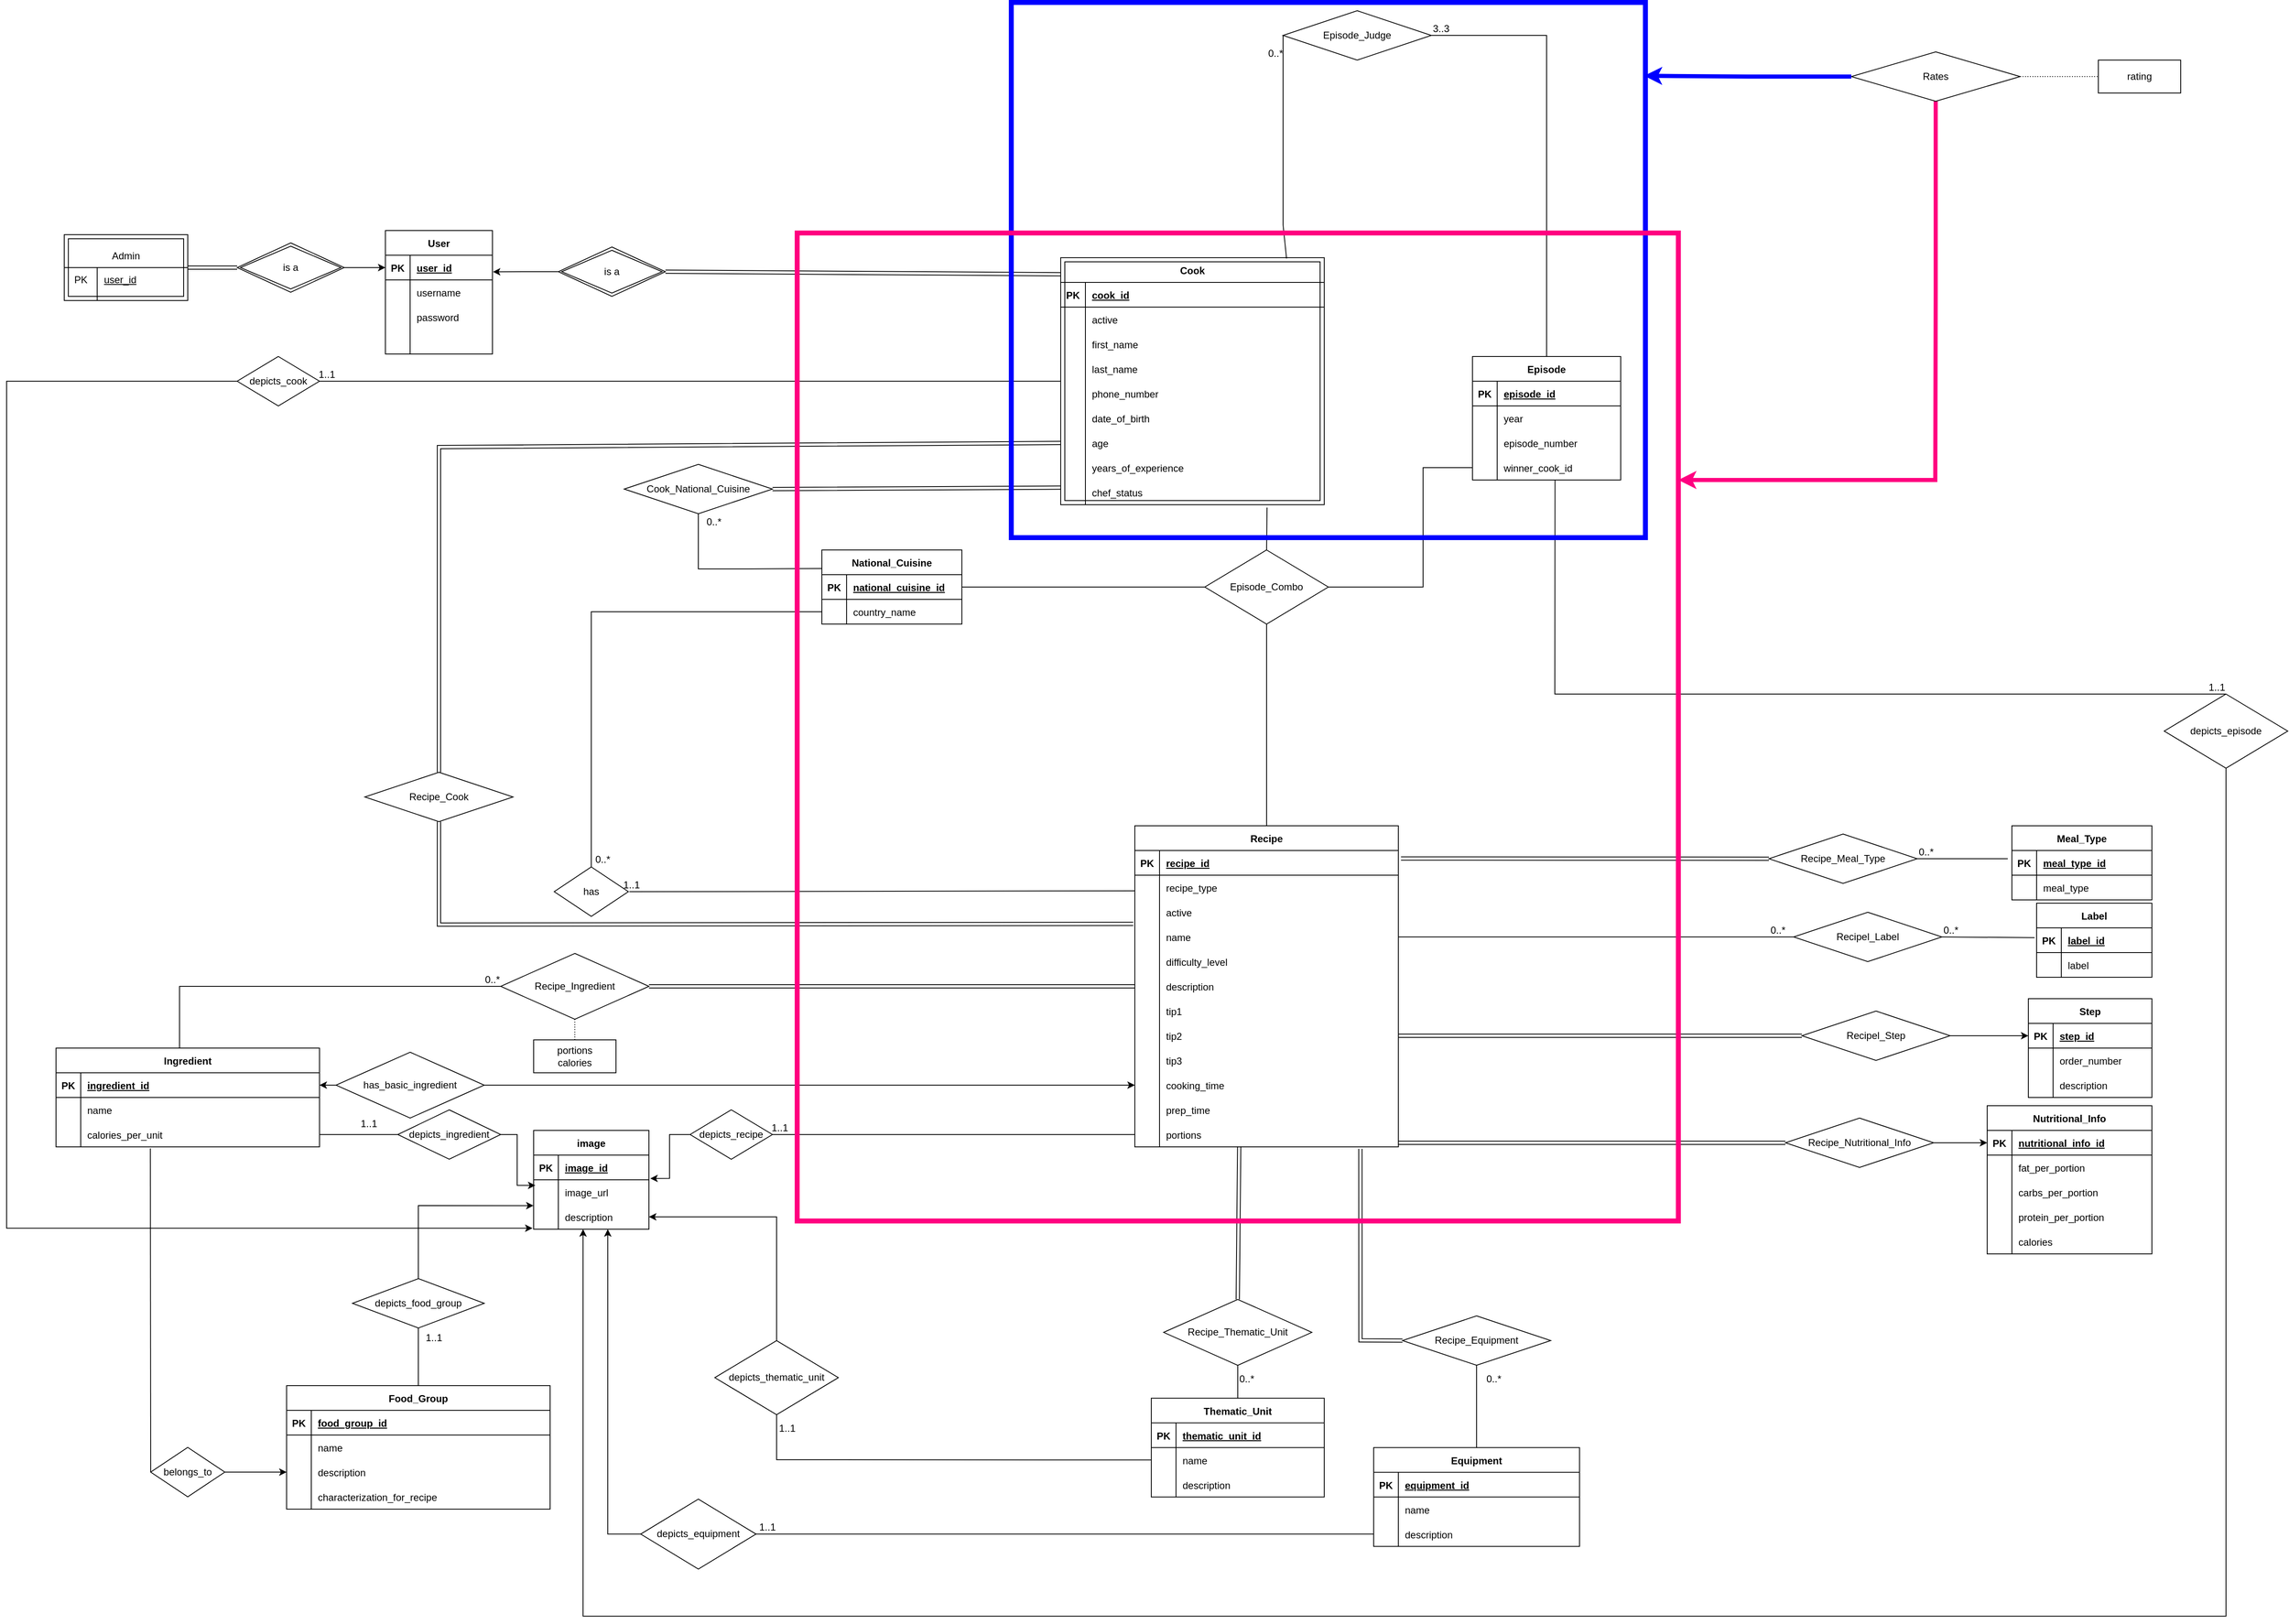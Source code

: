 <mxfile version="24.4.8" type="device">
  <diagram id="R2lEEEUBdFMjLlhIrx00" name="Page-1">
    <mxGraphModel dx="7725" dy="2405" grid="1" gridSize="10" guides="1" tooltips="1" connect="1" arrows="1" fold="1" page="1" pageScale="1" pageWidth="850" pageHeight="1100" math="0" shadow="0" extFonts="Permanent Marker^https://fonts.googleapis.com/css?family=Permanent+Marker">
      <root>
        <mxCell id="0" />
        <mxCell id="1" parent="0" />
        <mxCell id="bjHw961es4BenDyh05qI-1" value="User" style="shape=table;startSize=30;container=1;collapsible=1;childLayout=tableLayout;fixedRows=1;rowLines=0;fontStyle=1;align=center;resizeLast=1;" parent="1" vertex="1">
          <mxGeometry x="-4020" y="-803" width="130" height="150" as="geometry" />
        </mxCell>
        <mxCell id="bjHw961es4BenDyh05qI-2" value="" style="shape=tableRow;horizontal=0;startSize=0;swimlaneHead=0;swimlaneBody=0;fillColor=none;collapsible=0;dropTarget=0;points=[[0,0.5],[1,0.5]];portConstraint=eastwest;strokeColor=inherit;top=0;left=0;right=0;bottom=1;" parent="bjHw961es4BenDyh05qI-1" vertex="1">
          <mxGeometry y="30" width="130" height="30" as="geometry" />
        </mxCell>
        <mxCell id="bjHw961es4BenDyh05qI-3" value="PK" style="shape=partialRectangle;overflow=hidden;connectable=0;fillColor=none;strokeColor=inherit;top=0;left=0;bottom=0;right=0;fontStyle=1;" parent="bjHw961es4BenDyh05qI-2" vertex="1">
          <mxGeometry width="30" height="30" as="geometry">
            <mxRectangle width="30" height="30" as="alternateBounds" />
          </mxGeometry>
        </mxCell>
        <mxCell id="bjHw961es4BenDyh05qI-4" value="user_id" style="shape=partialRectangle;overflow=hidden;connectable=0;fillColor=none;align=left;strokeColor=inherit;top=0;left=0;bottom=0;right=0;spacingLeft=6;fontStyle=5;" parent="bjHw961es4BenDyh05qI-2" vertex="1">
          <mxGeometry x="30" width="100" height="30" as="geometry">
            <mxRectangle width="100" height="30" as="alternateBounds" />
          </mxGeometry>
        </mxCell>
        <mxCell id="bjHw961es4BenDyh05qI-5" value="" style="shape=tableRow;horizontal=0;startSize=0;swimlaneHead=0;swimlaneBody=0;fillColor=none;collapsible=0;dropTarget=0;points=[[0,0.5],[1,0.5]];portConstraint=eastwest;strokeColor=inherit;top=0;left=0;right=0;bottom=0;" parent="bjHw961es4BenDyh05qI-1" vertex="1">
          <mxGeometry y="60" width="130" height="30" as="geometry" />
        </mxCell>
        <mxCell id="bjHw961es4BenDyh05qI-6" value="" style="shape=partialRectangle;overflow=hidden;connectable=0;fillColor=none;strokeColor=inherit;top=0;left=0;bottom=0;right=0;" parent="bjHw961es4BenDyh05qI-5" vertex="1">
          <mxGeometry width="30" height="30" as="geometry">
            <mxRectangle width="30" height="30" as="alternateBounds" />
          </mxGeometry>
        </mxCell>
        <mxCell id="bjHw961es4BenDyh05qI-7" value="username" style="shape=partialRectangle;overflow=hidden;connectable=0;fillColor=none;align=left;strokeColor=inherit;top=0;left=0;bottom=0;right=0;spacingLeft=6;" parent="bjHw961es4BenDyh05qI-5" vertex="1">
          <mxGeometry x="30" width="100" height="30" as="geometry">
            <mxRectangle width="100" height="30" as="alternateBounds" />
          </mxGeometry>
        </mxCell>
        <mxCell id="bjHw961es4BenDyh05qI-8" value="" style="shape=tableRow;horizontal=0;startSize=0;swimlaneHead=0;swimlaneBody=0;fillColor=none;collapsible=0;dropTarget=0;points=[[0,0.5],[1,0.5]];portConstraint=eastwest;strokeColor=inherit;top=0;left=0;right=0;bottom=0;" parent="bjHw961es4BenDyh05qI-1" vertex="1">
          <mxGeometry y="90" width="130" height="30" as="geometry" />
        </mxCell>
        <mxCell id="bjHw961es4BenDyh05qI-9" value="" style="shape=partialRectangle;overflow=hidden;connectable=0;fillColor=none;strokeColor=inherit;top=0;left=0;bottom=0;right=0;" parent="bjHw961es4BenDyh05qI-8" vertex="1">
          <mxGeometry width="30" height="30" as="geometry">
            <mxRectangle width="30" height="30" as="alternateBounds" />
          </mxGeometry>
        </mxCell>
        <mxCell id="bjHw961es4BenDyh05qI-10" value="password" style="shape=partialRectangle;overflow=hidden;connectable=0;fillColor=none;align=left;strokeColor=inherit;top=0;left=0;bottom=0;right=0;spacingLeft=6;" parent="bjHw961es4BenDyh05qI-8" vertex="1">
          <mxGeometry x="30" width="100" height="30" as="geometry">
            <mxRectangle width="100" height="30" as="alternateBounds" />
          </mxGeometry>
        </mxCell>
        <mxCell id="bjHw961es4BenDyh05qI-11" value="" style="shape=tableRow;horizontal=0;startSize=0;swimlaneHead=0;swimlaneBody=0;fillColor=none;collapsible=0;dropTarget=0;points=[[0,0.5],[1,0.5]];portConstraint=eastwest;strokeColor=inherit;top=0;left=0;right=0;bottom=0;" parent="bjHw961es4BenDyh05qI-1" vertex="1">
          <mxGeometry y="120" width="130" height="30" as="geometry" />
        </mxCell>
        <mxCell id="bjHw961es4BenDyh05qI-12" value="" style="shape=partialRectangle;overflow=hidden;connectable=0;fillColor=none;strokeColor=inherit;top=0;left=0;bottom=0;right=0;" parent="bjHw961es4BenDyh05qI-11" vertex="1">
          <mxGeometry width="30" height="30" as="geometry">
            <mxRectangle width="30" height="30" as="alternateBounds" />
          </mxGeometry>
        </mxCell>
        <mxCell id="bjHw961es4BenDyh05qI-13" value="" style="shape=partialRectangle;overflow=hidden;connectable=0;fillColor=none;align=left;strokeColor=inherit;top=0;left=0;bottom=0;right=0;spacingLeft=6;" parent="bjHw961es4BenDyh05qI-11" vertex="1">
          <mxGeometry x="30" width="100" height="30" as="geometry">
            <mxRectangle width="100" height="30" as="alternateBounds" />
          </mxGeometry>
        </mxCell>
        <mxCell id="bjHw961es4BenDyh05qI-18" value="image" style="shape=table;startSize=30;container=1;collapsible=1;childLayout=tableLayout;fixedRows=1;rowLines=0;fontStyle=1;align=center;resizeLast=1;" parent="1" vertex="1">
          <mxGeometry x="-3840" y="290" width="140" height="120" as="geometry" />
        </mxCell>
        <mxCell id="bjHw961es4BenDyh05qI-19" value="" style="shape=tableRow;horizontal=0;startSize=0;swimlaneHead=0;swimlaneBody=0;fillColor=none;collapsible=0;dropTarget=0;points=[[0,0.5],[1,0.5]];portConstraint=eastwest;strokeColor=inherit;top=0;left=0;right=0;bottom=1;" parent="bjHw961es4BenDyh05qI-18" vertex="1">
          <mxGeometry y="30" width="140" height="30" as="geometry" />
        </mxCell>
        <mxCell id="bjHw961es4BenDyh05qI-20" value="PK" style="shape=partialRectangle;overflow=hidden;connectable=0;fillColor=none;strokeColor=inherit;top=0;left=0;bottom=0;right=0;fontStyle=1;" parent="bjHw961es4BenDyh05qI-19" vertex="1">
          <mxGeometry width="30" height="30" as="geometry">
            <mxRectangle width="30" height="30" as="alternateBounds" />
          </mxGeometry>
        </mxCell>
        <mxCell id="bjHw961es4BenDyh05qI-21" value="image_id" style="shape=partialRectangle;overflow=hidden;connectable=0;fillColor=none;align=left;strokeColor=inherit;top=0;left=0;bottom=0;right=0;spacingLeft=6;fontStyle=5;" parent="bjHw961es4BenDyh05qI-19" vertex="1">
          <mxGeometry x="30" width="110" height="30" as="geometry">
            <mxRectangle width="110" height="30" as="alternateBounds" />
          </mxGeometry>
        </mxCell>
        <mxCell id="bjHw961es4BenDyh05qI-22" value="" style="shape=tableRow;horizontal=0;startSize=0;swimlaneHead=0;swimlaneBody=0;fillColor=none;collapsible=0;dropTarget=0;points=[[0,0.5],[1,0.5]];portConstraint=eastwest;strokeColor=inherit;top=0;left=0;right=0;bottom=0;" parent="bjHw961es4BenDyh05qI-18" vertex="1">
          <mxGeometry y="60" width="140" height="30" as="geometry" />
        </mxCell>
        <mxCell id="bjHw961es4BenDyh05qI-23" value="" style="shape=partialRectangle;overflow=hidden;connectable=0;fillColor=none;strokeColor=inherit;top=0;left=0;bottom=0;right=0;" parent="bjHw961es4BenDyh05qI-22" vertex="1">
          <mxGeometry width="30" height="30" as="geometry">
            <mxRectangle width="30" height="30" as="alternateBounds" />
          </mxGeometry>
        </mxCell>
        <mxCell id="bjHw961es4BenDyh05qI-24" value="image_url" style="shape=partialRectangle;overflow=hidden;connectable=0;fillColor=none;align=left;strokeColor=inherit;top=0;left=0;bottom=0;right=0;spacingLeft=6;" parent="bjHw961es4BenDyh05qI-22" vertex="1">
          <mxGeometry x="30" width="110" height="30" as="geometry">
            <mxRectangle width="110" height="30" as="alternateBounds" />
          </mxGeometry>
        </mxCell>
        <mxCell id="bjHw961es4BenDyh05qI-25" value="" style="shape=tableRow;horizontal=0;startSize=0;swimlaneHead=0;swimlaneBody=0;fillColor=none;collapsible=0;dropTarget=0;points=[[0,0.5],[1,0.5]];portConstraint=eastwest;strokeColor=inherit;top=0;left=0;right=0;bottom=0;" parent="bjHw961es4BenDyh05qI-18" vertex="1">
          <mxGeometry y="90" width="140" height="30" as="geometry" />
        </mxCell>
        <mxCell id="bjHw961es4BenDyh05qI-26" value="" style="shape=partialRectangle;overflow=hidden;connectable=0;fillColor=none;strokeColor=inherit;top=0;left=0;bottom=0;right=0;" parent="bjHw961es4BenDyh05qI-25" vertex="1">
          <mxGeometry width="30" height="30" as="geometry">
            <mxRectangle width="30" height="30" as="alternateBounds" />
          </mxGeometry>
        </mxCell>
        <mxCell id="bjHw961es4BenDyh05qI-27" value="description" style="shape=partialRectangle;overflow=hidden;connectable=0;fillColor=none;align=left;strokeColor=inherit;top=0;left=0;bottom=0;right=0;spacingLeft=6;" parent="bjHw961es4BenDyh05qI-25" vertex="1">
          <mxGeometry x="30" width="110" height="30" as="geometry">
            <mxRectangle width="110" height="30" as="alternateBounds" />
          </mxGeometry>
        </mxCell>
        <mxCell id="bjHw961es4BenDyh05qI-28" value="National_Cuisine" style="shape=table;startSize=30;container=1;collapsible=1;childLayout=tableLayout;fixedRows=1;rowLines=0;fontStyle=1;align=center;resizeLast=1;" parent="1" vertex="1">
          <mxGeometry x="-3490" y="-415" width="170" height="90" as="geometry" />
        </mxCell>
        <mxCell id="bjHw961es4BenDyh05qI-29" value="" style="shape=tableRow;horizontal=0;startSize=0;swimlaneHead=0;swimlaneBody=0;fillColor=none;collapsible=0;dropTarget=0;points=[[0,0.5],[1,0.5]];portConstraint=eastwest;strokeColor=inherit;top=0;left=0;right=0;bottom=1;" parent="bjHw961es4BenDyh05qI-28" vertex="1">
          <mxGeometry y="30" width="170" height="30" as="geometry" />
        </mxCell>
        <mxCell id="bjHw961es4BenDyh05qI-30" value="PK" style="shape=partialRectangle;overflow=hidden;connectable=0;fillColor=none;strokeColor=inherit;top=0;left=0;bottom=0;right=0;fontStyle=1;" parent="bjHw961es4BenDyh05qI-29" vertex="1">
          <mxGeometry width="30" height="30" as="geometry">
            <mxRectangle width="30" height="30" as="alternateBounds" />
          </mxGeometry>
        </mxCell>
        <mxCell id="bjHw961es4BenDyh05qI-31" value="national_cuisine_id" style="shape=partialRectangle;overflow=hidden;connectable=0;fillColor=none;align=left;strokeColor=inherit;top=0;left=0;bottom=0;right=0;spacingLeft=6;fontStyle=5;" parent="bjHw961es4BenDyh05qI-29" vertex="1">
          <mxGeometry x="30" width="140" height="30" as="geometry">
            <mxRectangle width="140" height="30" as="alternateBounds" />
          </mxGeometry>
        </mxCell>
        <mxCell id="bjHw961es4BenDyh05qI-32" value="" style="shape=tableRow;horizontal=0;startSize=0;swimlaneHead=0;swimlaneBody=0;fillColor=none;collapsible=0;dropTarget=0;points=[[0,0.5],[1,0.5]];portConstraint=eastwest;strokeColor=inherit;top=0;left=0;right=0;bottom=0;" parent="bjHw961es4BenDyh05qI-28" vertex="1">
          <mxGeometry y="60" width="170" height="30" as="geometry" />
        </mxCell>
        <mxCell id="bjHw961es4BenDyh05qI-33" value="" style="shape=partialRectangle;overflow=hidden;connectable=0;fillColor=none;strokeColor=inherit;top=0;left=0;bottom=0;right=0;" parent="bjHw961es4BenDyh05qI-32" vertex="1">
          <mxGeometry width="30" height="30" as="geometry">
            <mxRectangle width="30" height="30" as="alternateBounds" />
          </mxGeometry>
        </mxCell>
        <mxCell id="bjHw961es4BenDyh05qI-34" value="country_name" style="shape=partialRectangle;overflow=hidden;connectable=0;fillColor=none;align=left;strokeColor=inherit;top=0;left=0;bottom=0;right=0;spacingLeft=6;" parent="bjHw961es4BenDyh05qI-32" vertex="1">
          <mxGeometry x="30" width="140" height="30" as="geometry">
            <mxRectangle width="140" height="30" as="alternateBounds" />
          </mxGeometry>
        </mxCell>
        <mxCell id="bjHw961es4BenDyh05qI-35" value="Food_Group" style="shape=table;startSize=30;container=1;collapsible=1;childLayout=tableLayout;fixedRows=1;rowLines=0;fontStyle=1;align=center;resizeLast=1;" parent="1" vertex="1">
          <mxGeometry x="-4140" y="600" width="320" height="150" as="geometry" />
        </mxCell>
        <mxCell id="bjHw961es4BenDyh05qI-39" value="" style="shape=tableRow;horizontal=0;startSize=0;swimlaneHead=0;swimlaneBody=0;fillColor=none;collapsible=0;dropTarget=0;points=[[0,0.5],[1,0.5]];portConstraint=eastwest;strokeColor=inherit;top=0;left=0;right=0;bottom=1;" parent="bjHw961es4BenDyh05qI-35" vertex="1">
          <mxGeometry y="30" width="320" height="30" as="geometry" />
        </mxCell>
        <mxCell id="bjHw961es4BenDyh05qI-40" value="PK" style="shape=partialRectangle;overflow=hidden;connectable=0;fillColor=none;strokeColor=inherit;top=0;left=0;bottom=0;right=0;fontStyle=1;" parent="bjHw961es4BenDyh05qI-39" vertex="1">
          <mxGeometry width="30" height="30" as="geometry">
            <mxRectangle width="30" height="30" as="alternateBounds" />
          </mxGeometry>
        </mxCell>
        <mxCell id="bjHw961es4BenDyh05qI-41" value="food_group_id" style="shape=partialRectangle;overflow=hidden;connectable=0;fillColor=none;align=left;strokeColor=inherit;top=0;left=0;bottom=0;right=0;spacingLeft=6;fontStyle=5;" parent="bjHw961es4BenDyh05qI-39" vertex="1">
          <mxGeometry x="30" width="290" height="30" as="geometry">
            <mxRectangle width="290" height="30" as="alternateBounds" />
          </mxGeometry>
        </mxCell>
        <mxCell id="bjHw961es4BenDyh05qI-42" value="" style="shape=tableRow;horizontal=0;startSize=0;swimlaneHead=0;swimlaneBody=0;fillColor=none;collapsible=0;dropTarget=0;points=[[0,0.5],[1,0.5]];portConstraint=eastwest;strokeColor=inherit;top=0;left=0;right=0;bottom=0;" parent="bjHw961es4BenDyh05qI-35" vertex="1">
          <mxGeometry y="60" width="320" height="30" as="geometry" />
        </mxCell>
        <mxCell id="bjHw961es4BenDyh05qI-43" value="" style="shape=partialRectangle;overflow=hidden;connectable=0;fillColor=none;strokeColor=inherit;top=0;left=0;bottom=0;right=0;" parent="bjHw961es4BenDyh05qI-42" vertex="1">
          <mxGeometry width="30" height="30" as="geometry">
            <mxRectangle width="30" height="30" as="alternateBounds" />
          </mxGeometry>
        </mxCell>
        <mxCell id="bjHw961es4BenDyh05qI-44" value="name" style="shape=partialRectangle;overflow=hidden;connectable=0;fillColor=none;align=left;strokeColor=inherit;top=0;left=0;bottom=0;right=0;spacingLeft=6;" parent="bjHw961es4BenDyh05qI-42" vertex="1">
          <mxGeometry x="30" width="290" height="30" as="geometry">
            <mxRectangle width="290" height="30" as="alternateBounds" />
          </mxGeometry>
        </mxCell>
        <mxCell id="bjHw961es4BenDyh05qI-45" value="" style="shape=tableRow;horizontal=0;startSize=0;swimlaneHead=0;swimlaneBody=0;fillColor=none;collapsible=0;dropTarget=0;points=[[0,0.5],[1,0.5]];portConstraint=eastwest;strokeColor=inherit;top=0;left=0;right=0;bottom=0;" parent="bjHw961es4BenDyh05qI-35" vertex="1">
          <mxGeometry y="90" width="320" height="30" as="geometry" />
        </mxCell>
        <mxCell id="bjHw961es4BenDyh05qI-46" value="" style="shape=partialRectangle;overflow=hidden;connectable=0;fillColor=none;strokeColor=inherit;top=0;left=0;bottom=0;right=0;" parent="bjHw961es4BenDyh05qI-45" vertex="1">
          <mxGeometry width="30" height="30" as="geometry">
            <mxRectangle width="30" height="30" as="alternateBounds" />
          </mxGeometry>
        </mxCell>
        <mxCell id="bjHw961es4BenDyh05qI-47" value="description" style="shape=partialRectangle;overflow=hidden;connectable=0;fillColor=none;align=left;strokeColor=inherit;top=0;left=0;bottom=0;right=0;spacingLeft=6;" parent="bjHw961es4BenDyh05qI-45" vertex="1">
          <mxGeometry x="30" width="290" height="30" as="geometry">
            <mxRectangle width="290" height="30" as="alternateBounds" />
          </mxGeometry>
        </mxCell>
        <mxCell id="bjHw961es4BenDyh05qI-48" value="" style="shape=tableRow;horizontal=0;startSize=0;swimlaneHead=0;swimlaneBody=0;fillColor=none;collapsible=0;dropTarget=0;points=[[0,0.5],[1,0.5]];portConstraint=eastwest;strokeColor=inherit;top=0;left=0;right=0;bottom=0;" parent="bjHw961es4BenDyh05qI-35" vertex="1">
          <mxGeometry y="120" width="320" height="30" as="geometry" />
        </mxCell>
        <mxCell id="bjHw961es4BenDyh05qI-49" value="" style="shape=partialRectangle;overflow=hidden;connectable=0;fillColor=none;strokeColor=inherit;top=0;left=0;bottom=0;right=0;" parent="bjHw961es4BenDyh05qI-48" vertex="1">
          <mxGeometry width="30" height="30" as="geometry">
            <mxRectangle width="30" height="30" as="alternateBounds" />
          </mxGeometry>
        </mxCell>
        <mxCell id="bjHw961es4BenDyh05qI-50" value="characterization_for_recipe" style="shape=partialRectangle;overflow=hidden;connectable=0;fillColor=none;align=left;strokeColor=inherit;top=0;left=0;bottom=0;right=0;spacingLeft=6;" parent="bjHw961es4BenDyh05qI-48" vertex="1">
          <mxGeometry x="30" width="290" height="30" as="geometry">
            <mxRectangle width="290" height="30" as="alternateBounds" />
          </mxGeometry>
        </mxCell>
        <mxCell id="bjHw961es4BenDyh05qI-66" value="Ingredient" style="shape=table;startSize=30;container=1;collapsible=1;childLayout=tableLayout;fixedRows=1;rowLines=0;fontStyle=1;align=center;resizeLast=1;" parent="1" vertex="1">
          <mxGeometry x="-4420" y="190" width="320" height="120" as="geometry" />
        </mxCell>
        <mxCell id="bjHw961es4BenDyh05qI-73" value="" style="shape=tableRow;horizontal=0;startSize=0;swimlaneHead=0;swimlaneBody=0;fillColor=none;collapsible=0;dropTarget=0;points=[[0,0.5],[1,0.5]];portConstraint=eastwest;strokeColor=inherit;top=0;left=0;right=0;bottom=1;" parent="bjHw961es4BenDyh05qI-66" vertex="1">
          <mxGeometry y="30" width="320" height="30" as="geometry" />
        </mxCell>
        <mxCell id="bjHw961es4BenDyh05qI-74" value="PK" style="shape=partialRectangle;overflow=hidden;connectable=0;fillColor=none;strokeColor=inherit;top=0;left=0;bottom=0;right=0;fontStyle=1;" parent="bjHw961es4BenDyh05qI-73" vertex="1">
          <mxGeometry width="30" height="30" as="geometry">
            <mxRectangle width="30" height="30" as="alternateBounds" />
          </mxGeometry>
        </mxCell>
        <mxCell id="bjHw961es4BenDyh05qI-75" value="ingredient_id" style="shape=partialRectangle;overflow=hidden;connectable=0;fillColor=none;align=left;strokeColor=inherit;top=0;left=0;bottom=0;right=0;spacingLeft=6;fontStyle=5;" parent="bjHw961es4BenDyh05qI-73" vertex="1">
          <mxGeometry x="30" width="290" height="30" as="geometry">
            <mxRectangle width="290" height="30" as="alternateBounds" />
          </mxGeometry>
        </mxCell>
        <mxCell id="bjHw961es4BenDyh05qI-76" value="" style="shape=tableRow;horizontal=0;startSize=0;swimlaneHead=0;swimlaneBody=0;fillColor=none;collapsible=0;dropTarget=0;points=[[0,0.5],[1,0.5]];portConstraint=eastwest;strokeColor=inherit;top=0;left=0;right=0;bottom=0;" parent="bjHw961es4BenDyh05qI-66" vertex="1">
          <mxGeometry y="60" width="320" height="30" as="geometry" />
        </mxCell>
        <mxCell id="bjHw961es4BenDyh05qI-77" value="" style="shape=partialRectangle;overflow=hidden;connectable=0;fillColor=none;strokeColor=inherit;top=0;left=0;bottom=0;right=0;" parent="bjHw961es4BenDyh05qI-76" vertex="1">
          <mxGeometry width="30" height="30" as="geometry">
            <mxRectangle width="30" height="30" as="alternateBounds" />
          </mxGeometry>
        </mxCell>
        <mxCell id="bjHw961es4BenDyh05qI-78" value="name" style="shape=partialRectangle;overflow=hidden;connectable=0;fillColor=none;align=left;strokeColor=inherit;top=0;left=0;bottom=0;right=0;spacingLeft=6;" parent="bjHw961es4BenDyh05qI-76" vertex="1">
          <mxGeometry x="30" width="290" height="30" as="geometry">
            <mxRectangle width="290" height="30" as="alternateBounds" />
          </mxGeometry>
        </mxCell>
        <mxCell id="bjHw961es4BenDyh05qI-79" value="" style="shape=tableRow;horizontal=0;startSize=0;swimlaneHead=0;swimlaneBody=0;fillColor=none;collapsible=0;dropTarget=0;points=[[0,0.5],[1,0.5]];portConstraint=eastwest;strokeColor=inherit;top=0;left=0;right=0;bottom=0;" parent="bjHw961es4BenDyh05qI-66" vertex="1">
          <mxGeometry y="90" width="320" height="30" as="geometry" />
        </mxCell>
        <mxCell id="bjHw961es4BenDyh05qI-80" value="" style="shape=partialRectangle;overflow=hidden;connectable=0;fillColor=none;strokeColor=inherit;top=0;left=0;bottom=0;right=0;" parent="bjHw961es4BenDyh05qI-79" vertex="1">
          <mxGeometry width="30" height="30" as="geometry">
            <mxRectangle width="30" height="30" as="alternateBounds" />
          </mxGeometry>
        </mxCell>
        <mxCell id="bjHw961es4BenDyh05qI-81" value="calories_per_unit" style="shape=partialRectangle;overflow=hidden;connectable=0;fillColor=none;align=left;strokeColor=inherit;top=0;left=0;bottom=0;right=0;spacingLeft=6;" parent="bjHw961es4BenDyh05qI-79" vertex="1">
          <mxGeometry x="30" width="290" height="30" as="geometry">
            <mxRectangle width="290" height="30" as="alternateBounds" />
          </mxGeometry>
        </mxCell>
        <mxCell id="bjHw961es4BenDyh05qI-112" value="Recipe" style="shape=table;startSize=30;container=1;collapsible=1;childLayout=tableLayout;fixedRows=1;rowLines=0;fontStyle=1;align=center;resizeLast=1;" parent="1" vertex="1">
          <mxGeometry x="-3110" y="-80" width="320" height="390" as="geometry" />
        </mxCell>
        <mxCell id="bjHw961es4BenDyh05qI-119" value="" style="shape=tableRow;horizontal=0;startSize=0;swimlaneHead=0;swimlaneBody=0;fillColor=none;collapsible=0;dropTarget=0;points=[[0,0.5],[1,0.5]];portConstraint=eastwest;strokeColor=inherit;top=0;left=0;right=0;bottom=1;" parent="bjHw961es4BenDyh05qI-112" vertex="1">
          <mxGeometry y="30" width="320" height="30" as="geometry" />
        </mxCell>
        <mxCell id="bjHw961es4BenDyh05qI-120" value="PK" style="shape=partialRectangle;overflow=hidden;connectable=0;fillColor=none;strokeColor=inherit;top=0;left=0;bottom=0;right=0;fontStyle=1;" parent="bjHw961es4BenDyh05qI-119" vertex="1">
          <mxGeometry width="30" height="30" as="geometry">
            <mxRectangle width="30" height="30" as="alternateBounds" />
          </mxGeometry>
        </mxCell>
        <mxCell id="bjHw961es4BenDyh05qI-121" value="recipe_id" style="shape=partialRectangle;overflow=hidden;connectable=0;fillColor=none;align=left;strokeColor=inherit;top=0;left=0;bottom=0;right=0;spacingLeft=6;fontStyle=5;" parent="bjHw961es4BenDyh05qI-119" vertex="1">
          <mxGeometry x="30" width="290" height="30" as="geometry">
            <mxRectangle width="290" height="30" as="alternateBounds" />
          </mxGeometry>
        </mxCell>
        <mxCell id="bjHw961es4BenDyh05qI-122" value="" style="shape=tableRow;horizontal=0;startSize=0;swimlaneHead=0;swimlaneBody=0;fillColor=none;collapsible=0;dropTarget=0;points=[[0,0.5],[1,0.5]];portConstraint=eastwest;strokeColor=inherit;top=0;left=0;right=0;bottom=0;" parent="bjHw961es4BenDyh05qI-112" vertex="1">
          <mxGeometry y="60" width="320" height="30" as="geometry" />
        </mxCell>
        <mxCell id="bjHw961es4BenDyh05qI-123" value="" style="shape=partialRectangle;overflow=hidden;connectable=0;fillColor=none;strokeColor=inherit;top=0;left=0;bottom=0;right=0;" parent="bjHw961es4BenDyh05qI-122" vertex="1">
          <mxGeometry width="30" height="30" as="geometry">
            <mxRectangle width="30" height="30" as="alternateBounds" />
          </mxGeometry>
        </mxCell>
        <mxCell id="bjHw961es4BenDyh05qI-124" value="recipe_type" style="shape=partialRectangle;overflow=hidden;connectable=0;fillColor=none;align=left;strokeColor=inherit;top=0;left=0;bottom=0;right=0;spacingLeft=6;" parent="bjHw961es4BenDyh05qI-122" vertex="1">
          <mxGeometry x="30" width="290" height="30" as="geometry">
            <mxRectangle width="290" height="30" as="alternateBounds" />
          </mxGeometry>
        </mxCell>
        <mxCell id="bjHw961es4BenDyh05qI-125" value="" style="shape=tableRow;horizontal=0;startSize=0;swimlaneHead=0;swimlaneBody=0;fillColor=none;collapsible=0;dropTarget=0;points=[[0,0.5],[1,0.5]];portConstraint=eastwest;strokeColor=inherit;top=0;left=0;right=0;bottom=0;" parent="bjHw961es4BenDyh05qI-112" vertex="1">
          <mxGeometry y="90" width="320" height="30" as="geometry" />
        </mxCell>
        <mxCell id="bjHw961es4BenDyh05qI-126" value="" style="shape=partialRectangle;overflow=hidden;connectable=0;fillColor=none;strokeColor=inherit;top=0;left=0;bottom=0;right=0;" parent="bjHw961es4BenDyh05qI-125" vertex="1">
          <mxGeometry width="30" height="30" as="geometry">
            <mxRectangle width="30" height="30" as="alternateBounds" />
          </mxGeometry>
        </mxCell>
        <mxCell id="bjHw961es4BenDyh05qI-127" value="active" style="shape=partialRectangle;overflow=hidden;connectable=0;fillColor=none;align=left;strokeColor=inherit;top=0;left=0;bottom=0;right=0;spacingLeft=6;" parent="bjHw961es4BenDyh05qI-125" vertex="1">
          <mxGeometry x="30" width="290" height="30" as="geometry">
            <mxRectangle width="290" height="30" as="alternateBounds" />
          </mxGeometry>
        </mxCell>
        <mxCell id="bjHw961es4BenDyh05qI-128" value="" style="shape=tableRow;horizontal=0;startSize=0;swimlaneHead=0;swimlaneBody=0;fillColor=none;collapsible=0;dropTarget=0;points=[[0,0.5],[1,0.5]];portConstraint=eastwest;strokeColor=inherit;top=0;left=0;right=0;bottom=0;" parent="bjHw961es4BenDyh05qI-112" vertex="1">
          <mxGeometry y="120" width="320" height="30" as="geometry" />
        </mxCell>
        <mxCell id="bjHw961es4BenDyh05qI-129" value="" style="shape=partialRectangle;overflow=hidden;connectable=0;fillColor=none;strokeColor=inherit;top=0;left=0;bottom=0;right=0;" parent="bjHw961es4BenDyh05qI-128" vertex="1">
          <mxGeometry width="30" height="30" as="geometry">
            <mxRectangle width="30" height="30" as="alternateBounds" />
          </mxGeometry>
        </mxCell>
        <mxCell id="bjHw961es4BenDyh05qI-130" value="name" style="shape=partialRectangle;overflow=hidden;connectable=0;fillColor=none;align=left;strokeColor=inherit;top=0;left=0;bottom=0;right=0;spacingLeft=6;" parent="bjHw961es4BenDyh05qI-128" vertex="1">
          <mxGeometry x="30" width="290" height="30" as="geometry">
            <mxRectangle width="290" height="30" as="alternateBounds" />
          </mxGeometry>
        </mxCell>
        <mxCell id="bjHw961es4BenDyh05qI-131" value="" style="shape=tableRow;horizontal=0;startSize=0;swimlaneHead=0;swimlaneBody=0;fillColor=none;collapsible=0;dropTarget=0;points=[[0,0.5],[1,0.5]];portConstraint=eastwest;strokeColor=inherit;top=0;left=0;right=0;bottom=0;" parent="bjHw961es4BenDyh05qI-112" vertex="1">
          <mxGeometry y="150" width="320" height="30" as="geometry" />
        </mxCell>
        <mxCell id="bjHw961es4BenDyh05qI-132" value="" style="shape=partialRectangle;overflow=hidden;connectable=0;fillColor=none;strokeColor=inherit;top=0;left=0;bottom=0;right=0;" parent="bjHw961es4BenDyh05qI-131" vertex="1">
          <mxGeometry width="30" height="30" as="geometry">
            <mxRectangle width="30" height="30" as="alternateBounds" />
          </mxGeometry>
        </mxCell>
        <mxCell id="bjHw961es4BenDyh05qI-133" value="difficulty_level" style="shape=partialRectangle;overflow=hidden;connectable=0;fillColor=none;align=left;strokeColor=inherit;top=0;left=0;bottom=0;right=0;spacingLeft=6;" parent="bjHw961es4BenDyh05qI-131" vertex="1">
          <mxGeometry x="30" width="290" height="30" as="geometry">
            <mxRectangle width="290" height="30" as="alternateBounds" />
          </mxGeometry>
        </mxCell>
        <mxCell id="bjHw961es4BenDyh05qI-134" value="" style="shape=tableRow;horizontal=0;startSize=0;swimlaneHead=0;swimlaneBody=0;fillColor=none;collapsible=0;dropTarget=0;points=[[0,0.5],[1,0.5]];portConstraint=eastwest;strokeColor=inherit;top=0;left=0;right=0;bottom=0;" parent="bjHw961es4BenDyh05qI-112" vertex="1">
          <mxGeometry y="180" width="320" height="30" as="geometry" />
        </mxCell>
        <mxCell id="bjHw961es4BenDyh05qI-135" value="" style="shape=partialRectangle;overflow=hidden;connectable=0;fillColor=none;strokeColor=inherit;top=0;left=0;bottom=0;right=0;" parent="bjHw961es4BenDyh05qI-134" vertex="1">
          <mxGeometry width="30" height="30" as="geometry">
            <mxRectangle width="30" height="30" as="alternateBounds" />
          </mxGeometry>
        </mxCell>
        <mxCell id="bjHw961es4BenDyh05qI-136" value="description" style="shape=partialRectangle;overflow=hidden;connectable=0;fillColor=none;align=left;strokeColor=inherit;top=0;left=0;bottom=0;right=0;spacingLeft=6;" parent="bjHw961es4BenDyh05qI-134" vertex="1">
          <mxGeometry x="30" width="290" height="30" as="geometry">
            <mxRectangle width="290" height="30" as="alternateBounds" />
          </mxGeometry>
        </mxCell>
        <mxCell id="bjHw961es4BenDyh05qI-137" value="" style="shape=tableRow;horizontal=0;startSize=0;swimlaneHead=0;swimlaneBody=0;fillColor=none;collapsible=0;dropTarget=0;points=[[0,0.5],[1,0.5]];portConstraint=eastwest;strokeColor=inherit;top=0;left=0;right=0;bottom=0;" parent="bjHw961es4BenDyh05qI-112" vertex="1">
          <mxGeometry y="210" width="320" height="30" as="geometry" />
        </mxCell>
        <mxCell id="bjHw961es4BenDyh05qI-138" value="" style="shape=partialRectangle;overflow=hidden;connectable=0;fillColor=none;strokeColor=inherit;top=0;left=0;bottom=0;right=0;" parent="bjHw961es4BenDyh05qI-137" vertex="1">
          <mxGeometry width="30" height="30" as="geometry">
            <mxRectangle width="30" height="30" as="alternateBounds" />
          </mxGeometry>
        </mxCell>
        <mxCell id="bjHw961es4BenDyh05qI-139" value="tip1" style="shape=partialRectangle;overflow=hidden;connectable=0;fillColor=none;align=left;strokeColor=inherit;top=0;left=0;bottom=0;right=0;spacingLeft=6;" parent="bjHw961es4BenDyh05qI-137" vertex="1">
          <mxGeometry x="30" width="290" height="30" as="geometry">
            <mxRectangle width="290" height="30" as="alternateBounds" />
          </mxGeometry>
        </mxCell>
        <mxCell id="bjHw961es4BenDyh05qI-140" value="" style="shape=tableRow;horizontal=0;startSize=0;swimlaneHead=0;swimlaneBody=0;fillColor=none;collapsible=0;dropTarget=0;points=[[0,0.5],[1,0.5]];portConstraint=eastwest;strokeColor=inherit;top=0;left=0;right=0;bottom=0;" parent="bjHw961es4BenDyh05qI-112" vertex="1">
          <mxGeometry y="240" width="320" height="30" as="geometry" />
        </mxCell>
        <mxCell id="bjHw961es4BenDyh05qI-141" value="" style="shape=partialRectangle;overflow=hidden;connectable=0;fillColor=none;strokeColor=inherit;top=0;left=0;bottom=0;right=0;" parent="bjHw961es4BenDyh05qI-140" vertex="1">
          <mxGeometry width="30" height="30" as="geometry">
            <mxRectangle width="30" height="30" as="alternateBounds" />
          </mxGeometry>
        </mxCell>
        <mxCell id="bjHw961es4BenDyh05qI-142" value="tip2" style="shape=partialRectangle;overflow=hidden;connectable=0;fillColor=none;align=left;strokeColor=inherit;top=0;left=0;bottom=0;right=0;spacingLeft=6;" parent="bjHw961es4BenDyh05qI-140" vertex="1">
          <mxGeometry x="30" width="290" height="30" as="geometry">
            <mxRectangle width="290" height="30" as="alternateBounds" />
          </mxGeometry>
        </mxCell>
        <mxCell id="bjHw961es4BenDyh05qI-143" value="" style="shape=tableRow;horizontal=0;startSize=0;swimlaneHead=0;swimlaneBody=0;fillColor=none;collapsible=0;dropTarget=0;points=[[0,0.5],[1,0.5]];portConstraint=eastwest;strokeColor=inherit;top=0;left=0;right=0;bottom=0;" parent="bjHw961es4BenDyh05qI-112" vertex="1">
          <mxGeometry y="270" width="320" height="30" as="geometry" />
        </mxCell>
        <mxCell id="bjHw961es4BenDyh05qI-144" value="" style="shape=partialRectangle;overflow=hidden;connectable=0;fillColor=none;strokeColor=inherit;top=0;left=0;bottom=0;right=0;" parent="bjHw961es4BenDyh05qI-143" vertex="1">
          <mxGeometry width="30" height="30" as="geometry">
            <mxRectangle width="30" height="30" as="alternateBounds" />
          </mxGeometry>
        </mxCell>
        <mxCell id="bjHw961es4BenDyh05qI-145" value="tip3" style="shape=partialRectangle;overflow=hidden;connectable=0;fillColor=none;align=left;strokeColor=inherit;top=0;left=0;bottom=0;right=0;spacingLeft=6;" parent="bjHw961es4BenDyh05qI-143" vertex="1">
          <mxGeometry x="30" width="290" height="30" as="geometry">
            <mxRectangle width="290" height="30" as="alternateBounds" />
          </mxGeometry>
        </mxCell>
        <mxCell id="bjHw961es4BenDyh05qI-146" value="" style="shape=tableRow;horizontal=0;startSize=0;swimlaneHead=0;swimlaneBody=0;fillColor=none;collapsible=0;dropTarget=0;points=[[0,0.5],[1,0.5]];portConstraint=eastwest;strokeColor=inherit;top=0;left=0;right=0;bottom=0;" parent="bjHw961es4BenDyh05qI-112" vertex="1">
          <mxGeometry y="300" width="320" height="30" as="geometry" />
        </mxCell>
        <mxCell id="bjHw961es4BenDyh05qI-147" value="" style="shape=partialRectangle;overflow=hidden;connectable=0;fillColor=none;strokeColor=inherit;top=0;left=0;bottom=0;right=0;" parent="bjHw961es4BenDyh05qI-146" vertex="1">
          <mxGeometry width="30" height="30" as="geometry">
            <mxRectangle width="30" height="30" as="alternateBounds" />
          </mxGeometry>
        </mxCell>
        <mxCell id="bjHw961es4BenDyh05qI-148" value="cooking_time" style="shape=partialRectangle;overflow=hidden;connectable=0;fillColor=none;align=left;strokeColor=inherit;top=0;left=0;bottom=0;right=0;spacingLeft=6;" parent="bjHw961es4BenDyh05qI-146" vertex="1">
          <mxGeometry x="30" width="290" height="30" as="geometry">
            <mxRectangle width="290" height="30" as="alternateBounds" />
          </mxGeometry>
        </mxCell>
        <mxCell id="bjHw961es4BenDyh05qI-149" value="" style="shape=tableRow;horizontal=0;startSize=0;swimlaneHead=0;swimlaneBody=0;fillColor=none;collapsible=0;dropTarget=0;points=[[0,0.5],[1,0.5]];portConstraint=eastwest;strokeColor=inherit;top=0;left=0;right=0;bottom=0;" parent="bjHw961es4BenDyh05qI-112" vertex="1">
          <mxGeometry y="330" width="320" height="30" as="geometry" />
        </mxCell>
        <mxCell id="bjHw961es4BenDyh05qI-150" value="" style="shape=partialRectangle;overflow=hidden;connectable=0;fillColor=none;strokeColor=inherit;top=0;left=0;bottom=0;right=0;" parent="bjHw961es4BenDyh05qI-149" vertex="1">
          <mxGeometry width="30" height="30" as="geometry">
            <mxRectangle width="30" height="30" as="alternateBounds" />
          </mxGeometry>
        </mxCell>
        <mxCell id="bjHw961es4BenDyh05qI-151" value="prep_time" style="shape=partialRectangle;overflow=hidden;connectable=0;fillColor=none;align=left;strokeColor=inherit;top=0;left=0;bottom=0;right=0;spacingLeft=6;" parent="bjHw961es4BenDyh05qI-149" vertex="1">
          <mxGeometry x="30" width="290" height="30" as="geometry">
            <mxRectangle width="290" height="30" as="alternateBounds" />
          </mxGeometry>
        </mxCell>
        <mxCell id="bjHw961es4BenDyh05qI-152" value="" style="shape=tableRow;horizontal=0;startSize=0;swimlaneHead=0;swimlaneBody=0;fillColor=none;collapsible=0;dropTarget=0;points=[[0,0.5],[1,0.5]];portConstraint=eastwest;strokeColor=inherit;top=0;left=0;right=0;bottom=0;" parent="bjHw961es4BenDyh05qI-112" vertex="1">
          <mxGeometry y="360" width="320" height="30" as="geometry" />
        </mxCell>
        <mxCell id="bjHw961es4BenDyh05qI-153" value="" style="shape=partialRectangle;overflow=hidden;connectable=0;fillColor=none;strokeColor=inherit;top=0;left=0;bottom=0;right=0;" parent="bjHw961es4BenDyh05qI-152" vertex="1">
          <mxGeometry width="30" height="30" as="geometry">
            <mxRectangle width="30" height="30" as="alternateBounds" />
          </mxGeometry>
        </mxCell>
        <mxCell id="bjHw961es4BenDyh05qI-154" value="portions" style="shape=partialRectangle;overflow=hidden;connectable=0;fillColor=none;align=left;strokeColor=inherit;top=0;left=0;bottom=0;right=0;spacingLeft=6;" parent="bjHw961es4BenDyh05qI-152" vertex="1">
          <mxGeometry x="30" width="290" height="30" as="geometry">
            <mxRectangle width="290" height="30" as="alternateBounds" />
          </mxGeometry>
        </mxCell>
        <mxCell id="bjHw961es4BenDyh05qI-209" value="Meal_Type" style="shape=table;startSize=30;container=1;collapsible=1;childLayout=tableLayout;fixedRows=1;rowLines=0;fontStyle=1;align=center;resizeLast=1;" parent="1" vertex="1">
          <mxGeometry x="-2045" y="-80" width="170" height="90" as="geometry" />
        </mxCell>
        <mxCell id="bjHw961es4BenDyh05qI-210" value="" style="shape=tableRow;horizontal=0;startSize=0;swimlaneHead=0;swimlaneBody=0;fillColor=none;collapsible=0;dropTarget=0;points=[[0,0.5],[1,0.5]];portConstraint=eastwest;strokeColor=inherit;top=0;left=0;right=0;bottom=1;" parent="bjHw961es4BenDyh05qI-209" vertex="1">
          <mxGeometry y="30" width="170" height="30" as="geometry" />
        </mxCell>
        <mxCell id="bjHw961es4BenDyh05qI-211" value="PK" style="shape=partialRectangle;overflow=hidden;connectable=0;fillColor=none;strokeColor=inherit;top=0;left=0;bottom=0;right=0;fontStyle=1;" parent="bjHw961es4BenDyh05qI-210" vertex="1">
          <mxGeometry width="30" height="30" as="geometry">
            <mxRectangle width="30" height="30" as="alternateBounds" />
          </mxGeometry>
        </mxCell>
        <mxCell id="bjHw961es4BenDyh05qI-212" value="meal_type_id" style="shape=partialRectangle;overflow=hidden;connectable=0;fillColor=none;align=left;strokeColor=inherit;top=0;left=0;bottom=0;right=0;spacingLeft=6;fontStyle=5;" parent="bjHw961es4BenDyh05qI-210" vertex="1">
          <mxGeometry x="30" width="140" height="30" as="geometry">
            <mxRectangle width="140" height="30" as="alternateBounds" />
          </mxGeometry>
        </mxCell>
        <mxCell id="bjHw961es4BenDyh05qI-213" value="" style="shape=tableRow;horizontal=0;startSize=0;swimlaneHead=0;swimlaneBody=0;fillColor=none;collapsible=0;dropTarget=0;points=[[0,0.5],[1,0.5]];portConstraint=eastwest;strokeColor=inherit;top=0;left=0;right=0;bottom=0;" parent="bjHw961es4BenDyh05qI-209" vertex="1">
          <mxGeometry y="60" width="170" height="30" as="geometry" />
        </mxCell>
        <mxCell id="bjHw961es4BenDyh05qI-214" value="" style="shape=partialRectangle;overflow=hidden;connectable=0;fillColor=none;strokeColor=inherit;top=0;left=0;bottom=0;right=0;" parent="bjHw961es4BenDyh05qI-213" vertex="1">
          <mxGeometry width="30" height="30" as="geometry">
            <mxRectangle width="30" height="30" as="alternateBounds" />
          </mxGeometry>
        </mxCell>
        <mxCell id="bjHw961es4BenDyh05qI-215" value="meal_type" style="shape=partialRectangle;overflow=hidden;connectable=0;fillColor=none;align=left;strokeColor=inherit;top=0;left=0;bottom=0;right=0;spacingLeft=6;" parent="bjHw961es4BenDyh05qI-213" vertex="1">
          <mxGeometry x="30" width="140" height="30" as="geometry">
            <mxRectangle width="140" height="30" as="alternateBounds" />
          </mxGeometry>
        </mxCell>
        <mxCell id="bjHw961es4BenDyh05qI-216" value="Label" style="shape=table;startSize=30;container=1;collapsible=1;childLayout=tableLayout;fixedRows=1;rowLines=0;fontStyle=1;align=center;resizeLast=1;" parent="1" vertex="1">
          <mxGeometry x="-2015" y="14" width="140" height="90" as="geometry" />
        </mxCell>
        <mxCell id="bjHw961es4BenDyh05qI-217" value="" style="shape=tableRow;horizontal=0;startSize=0;swimlaneHead=0;swimlaneBody=0;fillColor=none;collapsible=0;dropTarget=0;points=[[0,0.5],[1,0.5]];portConstraint=eastwest;strokeColor=inherit;top=0;left=0;right=0;bottom=1;" parent="bjHw961es4BenDyh05qI-216" vertex="1">
          <mxGeometry y="30" width="140" height="30" as="geometry" />
        </mxCell>
        <mxCell id="bjHw961es4BenDyh05qI-218" value="PK" style="shape=partialRectangle;overflow=hidden;connectable=0;fillColor=none;strokeColor=inherit;top=0;left=0;bottom=0;right=0;fontStyle=1;" parent="bjHw961es4BenDyh05qI-217" vertex="1">
          <mxGeometry width="30" height="30" as="geometry">
            <mxRectangle width="30" height="30" as="alternateBounds" />
          </mxGeometry>
        </mxCell>
        <mxCell id="bjHw961es4BenDyh05qI-219" value="label_id" style="shape=partialRectangle;overflow=hidden;connectable=0;fillColor=none;align=left;strokeColor=inherit;top=0;left=0;bottom=0;right=0;spacingLeft=6;fontStyle=5;" parent="bjHw961es4BenDyh05qI-217" vertex="1">
          <mxGeometry x="30" width="110" height="30" as="geometry">
            <mxRectangle width="110" height="30" as="alternateBounds" />
          </mxGeometry>
        </mxCell>
        <mxCell id="bjHw961es4BenDyh05qI-220" value="" style="shape=tableRow;horizontal=0;startSize=0;swimlaneHead=0;swimlaneBody=0;fillColor=none;collapsible=0;dropTarget=0;points=[[0,0.5],[1,0.5]];portConstraint=eastwest;strokeColor=inherit;top=0;left=0;right=0;bottom=0;" parent="bjHw961es4BenDyh05qI-216" vertex="1">
          <mxGeometry y="60" width="140" height="30" as="geometry" />
        </mxCell>
        <mxCell id="bjHw961es4BenDyh05qI-221" value="" style="shape=partialRectangle;overflow=hidden;connectable=0;fillColor=none;strokeColor=inherit;top=0;left=0;bottom=0;right=0;" parent="bjHw961es4BenDyh05qI-220" vertex="1">
          <mxGeometry width="30" height="30" as="geometry">
            <mxRectangle width="30" height="30" as="alternateBounds" />
          </mxGeometry>
        </mxCell>
        <mxCell id="bjHw961es4BenDyh05qI-222" value="label" style="shape=partialRectangle;overflow=hidden;connectable=0;fillColor=none;align=left;strokeColor=inherit;top=0;left=0;bottom=0;right=0;spacingLeft=6;" parent="bjHw961es4BenDyh05qI-220" vertex="1">
          <mxGeometry x="30" width="110" height="30" as="geometry">
            <mxRectangle width="110" height="30" as="alternateBounds" />
          </mxGeometry>
        </mxCell>
        <mxCell id="bjHw961es4BenDyh05qI-223" value="Equipment" style="shape=table;startSize=30;container=1;collapsible=1;childLayout=tableLayout;fixedRows=1;rowLines=0;fontStyle=1;align=center;resizeLast=1;" parent="1" vertex="1">
          <mxGeometry x="-2820" y="675.28" width="250" height="120" as="geometry" />
        </mxCell>
        <mxCell id="bjHw961es4BenDyh05qI-227" value="" style="shape=tableRow;horizontal=0;startSize=0;swimlaneHead=0;swimlaneBody=0;fillColor=none;collapsible=0;dropTarget=0;points=[[0,0.5],[1,0.5]];portConstraint=eastwest;strokeColor=inherit;top=0;left=0;right=0;bottom=1;" parent="bjHw961es4BenDyh05qI-223" vertex="1">
          <mxGeometry y="30" width="250" height="30" as="geometry" />
        </mxCell>
        <mxCell id="bjHw961es4BenDyh05qI-228" value="PK" style="shape=partialRectangle;overflow=hidden;connectable=0;fillColor=none;strokeColor=inherit;top=0;left=0;bottom=0;right=0;fontStyle=1;" parent="bjHw961es4BenDyh05qI-227" vertex="1">
          <mxGeometry width="30" height="30" as="geometry">
            <mxRectangle width="30" height="30" as="alternateBounds" />
          </mxGeometry>
        </mxCell>
        <mxCell id="bjHw961es4BenDyh05qI-229" value="equipment_id" style="shape=partialRectangle;overflow=hidden;connectable=0;fillColor=none;align=left;strokeColor=inherit;top=0;left=0;bottom=0;right=0;spacingLeft=6;fontStyle=5;" parent="bjHw961es4BenDyh05qI-227" vertex="1">
          <mxGeometry x="30" width="220" height="30" as="geometry">
            <mxRectangle width="220" height="30" as="alternateBounds" />
          </mxGeometry>
        </mxCell>
        <mxCell id="bjHw961es4BenDyh05qI-230" value="" style="shape=tableRow;horizontal=0;startSize=0;swimlaneHead=0;swimlaneBody=0;fillColor=none;collapsible=0;dropTarget=0;points=[[0,0.5],[1,0.5]];portConstraint=eastwest;strokeColor=inherit;top=0;left=0;right=0;bottom=0;" parent="bjHw961es4BenDyh05qI-223" vertex="1">
          <mxGeometry y="60" width="250" height="30" as="geometry" />
        </mxCell>
        <mxCell id="bjHw961es4BenDyh05qI-231" value="" style="shape=partialRectangle;overflow=hidden;connectable=0;fillColor=none;strokeColor=inherit;top=0;left=0;bottom=0;right=0;" parent="bjHw961es4BenDyh05qI-230" vertex="1">
          <mxGeometry width="30" height="30" as="geometry">
            <mxRectangle width="30" height="30" as="alternateBounds" />
          </mxGeometry>
        </mxCell>
        <mxCell id="bjHw961es4BenDyh05qI-232" value="name" style="shape=partialRectangle;overflow=hidden;connectable=0;fillColor=none;align=left;strokeColor=inherit;top=0;left=0;bottom=0;right=0;spacingLeft=6;" parent="bjHw961es4BenDyh05qI-230" vertex="1">
          <mxGeometry x="30" width="220" height="30" as="geometry">
            <mxRectangle width="220" height="30" as="alternateBounds" />
          </mxGeometry>
        </mxCell>
        <mxCell id="bjHw961es4BenDyh05qI-233" value="" style="shape=tableRow;horizontal=0;startSize=0;swimlaneHead=0;swimlaneBody=0;fillColor=none;collapsible=0;dropTarget=0;points=[[0,0.5],[1,0.5]];portConstraint=eastwest;strokeColor=inherit;top=0;left=0;right=0;bottom=0;" parent="bjHw961es4BenDyh05qI-223" vertex="1">
          <mxGeometry y="90" width="250" height="30" as="geometry" />
        </mxCell>
        <mxCell id="bjHw961es4BenDyh05qI-234" value="" style="shape=partialRectangle;overflow=hidden;connectable=0;fillColor=none;strokeColor=inherit;top=0;left=0;bottom=0;right=0;" parent="bjHw961es4BenDyh05qI-233" vertex="1">
          <mxGeometry width="30" height="30" as="geometry">
            <mxRectangle width="30" height="30" as="alternateBounds" />
          </mxGeometry>
        </mxCell>
        <mxCell id="bjHw961es4BenDyh05qI-235" value="description" style="shape=partialRectangle;overflow=hidden;connectable=0;fillColor=none;align=left;strokeColor=inherit;top=0;left=0;bottom=0;right=0;spacingLeft=6;" parent="bjHw961es4BenDyh05qI-233" vertex="1">
          <mxGeometry x="30" width="220" height="30" as="geometry">
            <mxRectangle width="220" height="30" as="alternateBounds" />
          </mxGeometry>
        </mxCell>
        <mxCell id="bjHw961es4BenDyh05qI-251" value="Step" style="shape=table;startSize=30;container=1;collapsible=1;childLayout=tableLayout;fixedRows=1;rowLines=0;fontStyle=1;align=center;resizeLast=1;" parent="1" vertex="1">
          <mxGeometry x="-2025" y="130" width="150" height="120" as="geometry" />
        </mxCell>
        <mxCell id="bjHw961es4BenDyh05qI-255" value="" style="shape=tableRow;horizontal=0;startSize=0;swimlaneHead=0;swimlaneBody=0;fillColor=none;collapsible=0;dropTarget=0;points=[[0,0.5],[1,0.5]];portConstraint=eastwest;strokeColor=inherit;top=0;left=0;right=0;bottom=1;" parent="bjHw961es4BenDyh05qI-251" vertex="1">
          <mxGeometry y="30" width="150" height="30" as="geometry" />
        </mxCell>
        <mxCell id="bjHw961es4BenDyh05qI-256" value="PK" style="shape=partialRectangle;overflow=hidden;connectable=0;fillColor=none;strokeColor=inherit;top=0;left=0;bottom=0;right=0;fontStyle=1;" parent="bjHw961es4BenDyh05qI-255" vertex="1">
          <mxGeometry width="30" height="30" as="geometry">
            <mxRectangle width="30" height="30" as="alternateBounds" />
          </mxGeometry>
        </mxCell>
        <mxCell id="bjHw961es4BenDyh05qI-257" value="step_id" style="shape=partialRectangle;overflow=hidden;connectable=0;fillColor=none;align=left;strokeColor=inherit;top=0;left=0;bottom=0;right=0;spacingLeft=6;fontStyle=5;" parent="bjHw961es4BenDyh05qI-255" vertex="1">
          <mxGeometry x="30" width="120" height="30" as="geometry">
            <mxRectangle width="120" height="30" as="alternateBounds" />
          </mxGeometry>
        </mxCell>
        <mxCell id="bjHw961es4BenDyh05qI-258" value="" style="shape=tableRow;horizontal=0;startSize=0;swimlaneHead=0;swimlaneBody=0;fillColor=none;collapsible=0;dropTarget=0;points=[[0,0.5],[1,0.5]];portConstraint=eastwest;strokeColor=inherit;top=0;left=0;right=0;bottom=0;" parent="bjHw961es4BenDyh05qI-251" vertex="1">
          <mxGeometry y="60" width="150" height="30" as="geometry" />
        </mxCell>
        <mxCell id="bjHw961es4BenDyh05qI-259" value="" style="shape=partialRectangle;overflow=hidden;connectable=0;fillColor=none;strokeColor=inherit;top=0;left=0;bottom=0;right=0;" parent="bjHw961es4BenDyh05qI-258" vertex="1">
          <mxGeometry width="30" height="30" as="geometry">
            <mxRectangle width="30" height="30" as="alternateBounds" />
          </mxGeometry>
        </mxCell>
        <mxCell id="bjHw961es4BenDyh05qI-260" value="order_number" style="shape=partialRectangle;overflow=hidden;connectable=0;fillColor=none;align=left;strokeColor=inherit;top=0;left=0;bottom=0;right=0;spacingLeft=6;" parent="bjHw961es4BenDyh05qI-258" vertex="1">
          <mxGeometry x="30" width="120" height="30" as="geometry">
            <mxRectangle width="120" height="30" as="alternateBounds" />
          </mxGeometry>
        </mxCell>
        <mxCell id="bjHw961es4BenDyh05qI-261" value="" style="shape=tableRow;horizontal=0;startSize=0;swimlaneHead=0;swimlaneBody=0;fillColor=none;collapsible=0;dropTarget=0;points=[[0,0.5],[1,0.5]];portConstraint=eastwest;strokeColor=inherit;top=0;left=0;right=0;bottom=0;" parent="bjHw961es4BenDyh05qI-251" vertex="1">
          <mxGeometry y="90" width="150" height="30" as="geometry" />
        </mxCell>
        <mxCell id="bjHw961es4BenDyh05qI-262" value="" style="shape=partialRectangle;overflow=hidden;connectable=0;fillColor=none;strokeColor=inherit;top=0;left=0;bottom=0;right=0;" parent="bjHw961es4BenDyh05qI-261" vertex="1">
          <mxGeometry width="30" height="30" as="geometry">
            <mxRectangle width="30" height="30" as="alternateBounds" />
          </mxGeometry>
        </mxCell>
        <mxCell id="bjHw961es4BenDyh05qI-263" value="description" style="shape=partialRectangle;overflow=hidden;connectable=0;fillColor=none;align=left;strokeColor=inherit;top=0;left=0;bottom=0;right=0;spacingLeft=6;" parent="bjHw961es4BenDyh05qI-261" vertex="1">
          <mxGeometry x="30" width="120" height="30" as="geometry">
            <mxRectangle width="120" height="30" as="alternateBounds" />
          </mxGeometry>
        </mxCell>
        <mxCell id="bjHw961es4BenDyh05qI-282" value="Thematic_Unit" style="shape=table;startSize=30;container=1;collapsible=1;childLayout=tableLayout;fixedRows=1;rowLines=0;fontStyle=1;align=center;resizeLast=1;" parent="1" vertex="1">
          <mxGeometry x="-3090" y="615.28" width="210" height="120" as="geometry" />
        </mxCell>
        <mxCell id="bjHw961es4BenDyh05qI-286" value="" style="shape=tableRow;horizontal=0;startSize=0;swimlaneHead=0;swimlaneBody=0;fillColor=none;collapsible=0;dropTarget=0;points=[[0,0.5],[1,0.5]];portConstraint=eastwest;strokeColor=inherit;top=0;left=0;right=0;bottom=1;" parent="bjHw961es4BenDyh05qI-282" vertex="1">
          <mxGeometry y="30" width="210" height="30" as="geometry" />
        </mxCell>
        <mxCell id="bjHw961es4BenDyh05qI-287" value="PK" style="shape=partialRectangle;overflow=hidden;connectable=0;fillColor=none;strokeColor=inherit;top=0;left=0;bottom=0;right=0;fontStyle=1;" parent="bjHw961es4BenDyh05qI-286" vertex="1">
          <mxGeometry width="30" height="30" as="geometry">
            <mxRectangle width="30" height="30" as="alternateBounds" />
          </mxGeometry>
        </mxCell>
        <mxCell id="bjHw961es4BenDyh05qI-288" value="thematic_unit_id" style="shape=partialRectangle;overflow=hidden;connectable=0;fillColor=none;align=left;strokeColor=inherit;top=0;left=0;bottom=0;right=0;spacingLeft=6;fontStyle=5;" parent="bjHw961es4BenDyh05qI-286" vertex="1">
          <mxGeometry x="30" width="180" height="30" as="geometry">
            <mxRectangle width="180" height="30" as="alternateBounds" />
          </mxGeometry>
        </mxCell>
        <mxCell id="bjHw961es4BenDyh05qI-289" value="" style="shape=tableRow;horizontal=0;startSize=0;swimlaneHead=0;swimlaneBody=0;fillColor=none;collapsible=0;dropTarget=0;points=[[0,0.5],[1,0.5]];portConstraint=eastwest;strokeColor=inherit;top=0;left=0;right=0;bottom=0;" parent="bjHw961es4BenDyh05qI-282" vertex="1">
          <mxGeometry y="60" width="210" height="30" as="geometry" />
        </mxCell>
        <mxCell id="bjHw961es4BenDyh05qI-290" value="" style="shape=partialRectangle;overflow=hidden;connectable=0;fillColor=none;strokeColor=inherit;top=0;left=0;bottom=0;right=0;" parent="bjHw961es4BenDyh05qI-289" vertex="1">
          <mxGeometry width="30" height="30" as="geometry">
            <mxRectangle width="30" height="30" as="alternateBounds" />
          </mxGeometry>
        </mxCell>
        <mxCell id="bjHw961es4BenDyh05qI-291" value="name" style="shape=partialRectangle;overflow=hidden;connectable=0;fillColor=none;align=left;strokeColor=inherit;top=0;left=0;bottom=0;right=0;spacingLeft=6;" parent="bjHw961es4BenDyh05qI-289" vertex="1">
          <mxGeometry x="30" width="180" height="30" as="geometry">
            <mxRectangle width="180" height="30" as="alternateBounds" />
          </mxGeometry>
        </mxCell>
        <mxCell id="bjHw961es4BenDyh05qI-292" value="" style="shape=tableRow;horizontal=0;startSize=0;swimlaneHead=0;swimlaneBody=0;fillColor=none;collapsible=0;dropTarget=0;points=[[0,0.5],[1,0.5]];portConstraint=eastwest;strokeColor=inherit;top=0;left=0;right=0;bottom=0;" parent="bjHw961es4BenDyh05qI-282" vertex="1">
          <mxGeometry y="90" width="210" height="30" as="geometry" />
        </mxCell>
        <mxCell id="bjHw961es4BenDyh05qI-293" value="" style="shape=partialRectangle;overflow=hidden;connectable=0;fillColor=none;strokeColor=inherit;top=0;left=0;bottom=0;right=0;" parent="bjHw961es4BenDyh05qI-292" vertex="1">
          <mxGeometry width="30" height="30" as="geometry">
            <mxRectangle width="30" height="30" as="alternateBounds" />
          </mxGeometry>
        </mxCell>
        <mxCell id="bjHw961es4BenDyh05qI-294" value="description" style="shape=partialRectangle;overflow=hidden;connectable=0;fillColor=none;align=left;strokeColor=inherit;top=0;left=0;bottom=0;right=0;spacingLeft=6;" parent="bjHw961es4BenDyh05qI-292" vertex="1">
          <mxGeometry x="30" width="180" height="30" as="geometry">
            <mxRectangle width="180" height="30" as="alternateBounds" />
          </mxGeometry>
        </mxCell>
        <mxCell id="bjHw961es4BenDyh05qI-310" value="Cook" style="shape=table;startSize=30;container=1;collapsible=1;childLayout=tableLayout;fixedRows=1;rowLines=0;fontStyle=1;align=center;resizeLast=1;" parent="1" vertex="1">
          <mxGeometry x="-3200" y="-770" width="320" height="300" as="geometry" />
        </mxCell>
        <mxCell id="bjHw961es4BenDyh05qI-317" value="" style="shape=tableRow;horizontal=0;startSize=0;swimlaneHead=0;swimlaneBody=0;fillColor=none;collapsible=0;dropTarget=0;points=[[0,0.5],[1,0.5]];portConstraint=eastwest;strokeColor=inherit;top=0;left=0;right=0;bottom=1;" parent="bjHw961es4BenDyh05qI-310" vertex="1">
          <mxGeometry y="30" width="320" height="30" as="geometry" />
        </mxCell>
        <mxCell id="bjHw961es4BenDyh05qI-318" value="PK" style="shape=partialRectangle;overflow=hidden;connectable=0;fillColor=none;strokeColor=inherit;top=0;left=0;bottom=0;right=0;fontStyle=1;" parent="bjHw961es4BenDyh05qI-317" vertex="1">
          <mxGeometry width="30" height="30" as="geometry">
            <mxRectangle width="30" height="30" as="alternateBounds" />
          </mxGeometry>
        </mxCell>
        <mxCell id="bjHw961es4BenDyh05qI-319" value="cook_id" style="shape=partialRectangle;overflow=hidden;connectable=0;fillColor=none;align=left;strokeColor=inherit;top=0;left=0;bottom=0;right=0;spacingLeft=6;fontStyle=5;" parent="bjHw961es4BenDyh05qI-317" vertex="1">
          <mxGeometry x="30" width="290" height="30" as="geometry">
            <mxRectangle width="290" height="30" as="alternateBounds" />
          </mxGeometry>
        </mxCell>
        <mxCell id="bjHw961es4BenDyh05qI-320" value="" style="shape=tableRow;horizontal=0;startSize=0;swimlaneHead=0;swimlaneBody=0;fillColor=none;collapsible=0;dropTarget=0;points=[[0,0.5],[1,0.5]];portConstraint=eastwest;strokeColor=inherit;top=0;left=0;right=0;bottom=0;" parent="bjHw961es4BenDyh05qI-310" vertex="1">
          <mxGeometry y="60" width="320" height="30" as="geometry" />
        </mxCell>
        <mxCell id="bjHw961es4BenDyh05qI-321" value="" style="shape=partialRectangle;overflow=hidden;connectable=0;fillColor=none;strokeColor=inherit;top=0;left=0;bottom=0;right=0;" parent="bjHw961es4BenDyh05qI-320" vertex="1">
          <mxGeometry width="30" height="30" as="geometry">
            <mxRectangle width="30" height="30" as="alternateBounds" />
          </mxGeometry>
        </mxCell>
        <mxCell id="bjHw961es4BenDyh05qI-322" value="active" style="shape=partialRectangle;overflow=hidden;connectable=0;fillColor=none;align=left;strokeColor=inherit;top=0;left=0;bottom=0;right=0;spacingLeft=6;" parent="bjHw961es4BenDyh05qI-320" vertex="1">
          <mxGeometry x="30" width="290" height="30" as="geometry">
            <mxRectangle width="290" height="30" as="alternateBounds" />
          </mxGeometry>
        </mxCell>
        <mxCell id="bjHw961es4BenDyh05qI-323" value="" style="shape=tableRow;horizontal=0;startSize=0;swimlaneHead=0;swimlaneBody=0;fillColor=none;collapsible=0;dropTarget=0;points=[[0,0.5],[1,0.5]];portConstraint=eastwest;strokeColor=inherit;top=0;left=0;right=0;bottom=0;" parent="bjHw961es4BenDyh05qI-310" vertex="1">
          <mxGeometry y="90" width="320" height="30" as="geometry" />
        </mxCell>
        <mxCell id="bjHw961es4BenDyh05qI-324" value="" style="shape=partialRectangle;overflow=hidden;connectable=0;fillColor=none;strokeColor=inherit;top=0;left=0;bottom=0;right=0;" parent="bjHw961es4BenDyh05qI-323" vertex="1">
          <mxGeometry width="30" height="30" as="geometry">
            <mxRectangle width="30" height="30" as="alternateBounds" />
          </mxGeometry>
        </mxCell>
        <mxCell id="bjHw961es4BenDyh05qI-325" value="first_name" style="shape=partialRectangle;overflow=hidden;connectable=0;fillColor=none;align=left;strokeColor=inherit;top=0;left=0;bottom=0;right=0;spacingLeft=6;" parent="bjHw961es4BenDyh05qI-323" vertex="1">
          <mxGeometry x="30" width="290" height="30" as="geometry">
            <mxRectangle width="290" height="30" as="alternateBounds" />
          </mxGeometry>
        </mxCell>
        <mxCell id="bjHw961es4BenDyh05qI-326" value="" style="shape=tableRow;horizontal=0;startSize=0;swimlaneHead=0;swimlaneBody=0;fillColor=none;collapsible=0;dropTarget=0;points=[[0,0.5],[1,0.5]];portConstraint=eastwest;strokeColor=inherit;top=0;left=0;right=0;bottom=0;" parent="bjHw961es4BenDyh05qI-310" vertex="1">
          <mxGeometry y="120" width="320" height="30" as="geometry" />
        </mxCell>
        <mxCell id="bjHw961es4BenDyh05qI-327" value="" style="shape=partialRectangle;overflow=hidden;connectable=0;fillColor=none;strokeColor=inherit;top=0;left=0;bottom=0;right=0;" parent="bjHw961es4BenDyh05qI-326" vertex="1">
          <mxGeometry width="30" height="30" as="geometry">
            <mxRectangle width="30" height="30" as="alternateBounds" />
          </mxGeometry>
        </mxCell>
        <mxCell id="bjHw961es4BenDyh05qI-328" value="last_name" style="shape=partialRectangle;overflow=hidden;connectable=0;fillColor=none;align=left;strokeColor=inherit;top=0;left=0;bottom=0;right=0;spacingLeft=6;" parent="bjHw961es4BenDyh05qI-326" vertex="1">
          <mxGeometry x="30" width="290" height="30" as="geometry">
            <mxRectangle width="290" height="30" as="alternateBounds" />
          </mxGeometry>
        </mxCell>
        <mxCell id="bjHw961es4BenDyh05qI-329" value="" style="shape=tableRow;horizontal=0;startSize=0;swimlaneHead=0;swimlaneBody=0;fillColor=none;collapsible=0;dropTarget=0;points=[[0,0.5],[1,0.5]];portConstraint=eastwest;strokeColor=inherit;top=0;left=0;right=0;bottom=0;" parent="bjHw961es4BenDyh05qI-310" vertex="1">
          <mxGeometry y="150" width="320" height="30" as="geometry" />
        </mxCell>
        <mxCell id="bjHw961es4BenDyh05qI-330" value="" style="shape=partialRectangle;overflow=hidden;connectable=0;fillColor=none;strokeColor=inherit;top=0;left=0;bottom=0;right=0;" parent="bjHw961es4BenDyh05qI-329" vertex="1">
          <mxGeometry width="30" height="30" as="geometry">
            <mxRectangle width="30" height="30" as="alternateBounds" />
          </mxGeometry>
        </mxCell>
        <mxCell id="bjHw961es4BenDyh05qI-331" value="phone_number" style="shape=partialRectangle;overflow=hidden;connectable=0;fillColor=none;align=left;strokeColor=inherit;top=0;left=0;bottom=0;right=0;spacingLeft=6;" parent="bjHw961es4BenDyh05qI-329" vertex="1">
          <mxGeometry x="30" width="290" height="30" as="geometry">
            <mxRectangle width="290" height="30" as="alternateBounds" />
          </mxGeometry>
        </mxCell>
        <mxCell id="bjHw961es4BenDyh05qI-332" value="" style="shape=tableRow;horizontal=0;startSize=0;swimlaneHead=0;swimlaneBody=0;fillColor=none;collapsible=0;dropTarget=0;points=[[0,0.5],[1,0.5]];portConstraint=eastwest;strokeColor=inherit;top=0;left=0;right=0;bottom=0;" parent="bjHw961es4BenDyh05qI-310" vertex="1">
          <mxGeometry y="180" width="320" height="30" as="geometry" />
        </mxCell>
        <mxCell id="bjHw961es4BenDyh05qI-333" value="" style="shape=partialRectangle;overflow=hidden;connectable=0;fillColor=none;strokeColor=inherit;top=0;left=0;bottom=0;right=0;" parent="bjHw961es4BenDyh05qI-332" vertex="1">
          <mxGeometry width="30" height="30" as="geometry">
            <mxRectangle width="30" height="30" as="alternateBounds" />
          </mxGeometry>
        </mxCell>
        <mxCell id="bjHw961es4BenDyh05qI-334" value="date_of_birth" style="shape=partialRectangle;overflow=hidden;connectable=0;fillColor=none;align=left;strokeColor=inherit;top=0;left=0;bottom=0;right=0;spacingLeft=6;" parent="bjHw961es4BenDyh05qI-332" vertex="1">
          <mxGeometry x="30" width="290" height="30" as="geometry">
            <mxRectangle width="290" height="30" as="alternateBounds" />
          </mxGeometry>
        </mxCell>
        <mxCell id="bjHw961es4BenDyh05qI-335" value="" style="shape=tableRow;horizontal=0;startSize=0;swimlaneHead=0;swimlaneBody=0;fillColor=none;collapsible=0;dropTarget=0;points=[[0,0.5],[1,0.5]];portConstraint=eastwest;strokeColor=inherit;top=0;left=0;right=0;bottom=0;" parent="bjHw961es4BenDyh05qI-310" vertex="1">
          <mxGeometry y="210" width="320" height="30" as="geometry" />
        </mxCell>
        <mxCell id="bjHw961es4BenDyh05qI-336" value="" style="shape=partialRectangle;overflow=hidden;connectable=0;fillColor=none;strokeColor=inherit;top=0;left=0;bottom=0;right=0;" parent="bjHw961es4BenDyh05qI-335" vertex="1">
          <mxGeometry width="30" height="30" as="geometry">
            <mxRectangle width="30" height="30" as="alternateBounds" />
          </mxGeometry>
        </mxCell>
        <mxCell id="bjHw961es4BenDyh05qI-337" value="age" style="shape=partialRectangle;overflow=hidden;connectable=0;fillColor=none;align=left;strokeColor=inherit;top=0;left=0;bottom=0;right=0;spacingLeft=6;" parent="bjHw961es4BenDyh05qI-335" vertex="1">
          <mxGeometry x="30" width="290" height="30" as="geometry">
            <mxRectangle width="290" height="30" as="alternateBounds" />
          </mxGeometry>
        </mxCell>
        <mxCell id="bjHw961es4BenDyh05qI-338" value="" style="shape=tableRow;horizontal=0;startSize=0;swimlaneHead=0;swimlaneBody=0;fillColor=none;collapsible=0;dropTarget=0;points=[[0,0.5],[1,0.5]];portConstraint=eastwest;strokeColor=inherit;top=0;left=0;right=0;bottom=0;" parent="bjHw961es4BenDyh05qI-310" vertex="1">
          <mxGeometry y="240" width="320" height="30" as="geometry" />
        </mxCell>
        <mxCell id="bjHw961es4BenDyh05qI-339" value="" style="shape=partialRectangle;overflow=hidden;connectable=0;fillColor=none;strokeColor=inherit;top=0;left=0;bottom=0;right=0;" parent="bjHw961es4BenDyh05qI-338" vertex="1">
          <mxGeometry width="30" height="30" as="geometry">
            <mxRectangle width="30" height="30" as="alternateBounds" />
          </mxGeometry>
        </mxCell>
        <mxCell id="bjHw961es4BenDyh05qI-340" value="years_of_experience" style="shape=partialRectangle;overflow=hidden;connectable=0;fillColor=none;align=left;strokeColor=inherit;top=0;left=0;bottom=0;right=0;spacingLeft=6;" parent="bjHw961es4BenDyh05qI-338" vertex="1">
          <mxGeometry x="30" width="290" height="30" as="geometry">
            <mxRectangle width="290" height="30" as="alternateBounds" />
          </mxGeometry>
        </mxCell>
        <mxCell id="bjHw961es4BenDyh05qI-341" value="" style="shape=tableRow;horizontal=0;startSize=0;swimlaneHead=0;swimlaneBody=0;fillColor=none;collapsible=0;dropTarget=0;points=[[0,0.5],[1,0.5]];portConstraint=eastwest;strokeColor=inherit;top=0;left=0;right=0;bottom=0;" parent="bjHw961es4BenDyh05qI-310" vertex="1">
          <mxGeometry y="270" width="320" height="30" as="geometry" />
        </mxCell>
        <mxCell id="bjHw961es4BenDyh05qI-342" value="" style="shape=partialRectangle;overflow=hidden;connectable=0;fillColor=none;strokeColor=inherit;top=0;left=0;bottom=0;right=0;" parent="bjHw961es4BenDyh05qI-341" vertex="1">
          <mxGeometry width="30" height="30" as="geometry">
            <mxRectangle width="30" height="30" as="alternateBounds" />
          </mxGeometry>
        </mxCell>
        <mxCell id="bjHw961es4BenDyh05qI-343" value="chef_status" style="shape=partialRectangle;overflow=hidden;connectable=0;fillColor=none;align=left;strokeColor=inherit;top=0;left=0;bottom=0;right=0;spacingLeft=6;" parent="bjHw961es4BenDyh05qI-341" vertex="1">
          <mxGeometry x="30" width="290" height="30" as="geometry">
            <mxRectangle width="290" height="30" as="alternateBounds" />
          </mxGeometry>
        </mxCell>
        <mxCell id="bjHw961es4BenDyh05qI-359" value="Nutritional_Info" style="shape=table;startSize=30;container=1;collapsible=1;childLayout=tableLayout;fixedRows=1;rowLines=0;fontStyle=1;align=center;resizeLast=1;" parent="1" vertex="1">
          <mxGeometry x="-2075" y="260" width="200" height="180" as="geometry" />
        </mxCell>
        <mxCell id="bjHw961es4BenDyh05qI-363" value="" style="shape=tableRow;horizontal=0;startSize=0;swimlaneHead=0;swimlaneBody=0;fillColor=none;collapsible=0;dropTarget=0;points=[[0,0.5],[1,0.5]];portConstraint=eastwest;strokeColor=inherit;top=0;left=0;right=0;bottom=1;" parent="bjHw961es4BenDyh05qI-359" vertex="1">
          <mxGeometry y="30" width="200" height="30" as="geometry" />
        </mxCell>
        <mxCell id="bjHw961es4BenDyh05qI-364" value="PK" style="shape=partialRectangle;overflow=hidden;connectable=0;fillColor=none;strokeColor=inherit;top=0;left=0;bottom=0;right=0;fontStyle=1;" parent="bjHw961es4BenDyh05qI-363" vertex="1">
          <mxGeometry width="30" height="30" as="geometry">
            <mxRectangle width="30" height="30" as="alternateBounds" />
          </mxGeometry>
        </mxCell>
        <mxCell id="bjHw961es4BenDyh05qI-365" value="nutritional_info_id" style="shape=partialRectangle;overflow=hidden;connectable=0;fillColor=none;align=left;strokeColor=inherit;top=0;left=0;bottom=0;right=0;spacingLeft=6;fontStyle=5;" parent="bjHw961es4BenDyh05qI-363" vertex="1">
          <mxGeometry x="30" width="170" height="30" as="geometry">
            <mxRectangle width="170" height="30" as="alternateBounds" />
          </mxGeometry>
        </mxCell>
        <mxCell id="bjHw961es4BenDyh05qI-366" value="" style="shape=tableRow;horizontal=0;startSize=0;swimlaneHead=0;swimlaneBody=0;fillColor=none;collapsible=0;dropTarget=0;points=[[0,0.5],[1,0.5]];portConstraint=eastwest;strokeColor=inherit;top=0;left=0;right=0;bottom=0;" parent="bjHw961es4BenDyh05qI-359" vertex="1">
          <mxGeometry y="60" width="200" height="30" as="geometry" />
        </mxCell>
        <mxCell id="bjHw961es4BenDyh05qI-367" value="" style="shape=partialRectangle;overflow=hidden;connectable=0;fillColor=none;strokeColor=inherit;top=0;left=0;bottom=0;right=0;" parent="bjHw961es4BenDyh05qI-366" vertex="1">
          <mxGeometry width="30" height="30" as="geometry">
            <mxRectangle width="30" height="30" as="alternateBounds" />
          </mxGeometry>
        </mxCell>
        <mxCell id="bjHw961es4BenDyh05qI-368" value="fat_per_portion" style="shape=partialRectangle;overflow=hidden;connectable=0;fillColor=none;align=left;strokeColor=inherit;top=0;left=0;bottom=0;right=0;spacingLeft=6;" parent="bjHw961es4BenDyh05qI-366" vertex="1">
          <mxGeometry x="30" width="170" height="30" as="geometry">
            <mxRectangle width="170" height="30" as="alternateBounds" />
          </mxGeometry>
        </mxCell>
        <mxCell id="bjHw961es4BenDyh05qI-369" value="" style="shape=tableRow;horizontal=0;startSize=0;swimlaneHead=0;swimlaneBody=0;fillColor=none;collapsible=0;dropTarget=0;points=[[0,0.5],[1,0.5]];portConstraint=eastwest;strokeColor=inherit;top=0;left=0;right=0;bottom=0;" parent="bjHw961es4BenDyh05qI-359" vertex="1">
          <mxGeometry y="90" width="200" height="30" as="geometry" />
        </mxCell>
        <mxCell id="bjHw961es4BenDyh05qI-370" value="" style="shape=partialRectangle;overflow=hidden;connectable=0;fillColor=none;strokeColor=inherit;top=0;left=0;bottom=0;right=0;" parent="bjHw961es4BenDyh05qI-369" vertex="1">
          <mxGeometry width="30" height="30" as="geometry">
            <mxRectangle width="30" height="30" as="alternateBounds" />
          </mxGeometry>
        </mxCell>
        <mxCell id="bjHw961es4BenDyh05qI-371" value="carbs_per_portion" style="shape=partialRectangle;overflow=hidden;connectable=0;fillColor=none;align=left;strokeColor=inherit;top=0;left=0;bottom=0;right=0;spacingLeft=6;" parent="bjHw961es4BenDyh05qI-369" vertex="1">
          <mxGeometry x="30" width="170" height="30" as="geometry">
            <mxRectangle width="170" height="30" as="alternateBounds" />
          </mxGeometry>
        </mxCell>
        <mxCell id="bjHw961es4BenDyh05qI-372" value="" style="shape=tableRow;horizontal=0;startSize=0;swimlaneHead=0;swimlaneBody=0;fillColor=none;collapsible=0;dropTarget=0;points=[[0,0.5],[1,0.5]];portConstraint=eastwest;strokeColor=inherit;top=0;left=0;right=0;bottom=0;" parent="bjHw961es4BenDyh05qI-359" vertex="1">
          <mxGeometry y="120" width="200" height="30" as="geometry" />
        </mxCell>
        <mxCell id="bjHw961es4BenDyh05qI-373" value="" style="shape=partialRectangle;overflow=hidden;connectable=0;fillColor=none;strokeColor=inherit;top=0;left=0;bottom=0;right=0;" parent="bjHw961es4BenDyh05qI-372" vertex="1">
          <mxGeometry width="30" height="30" as="geometry">
            <mxRectangle width="30" height="30" as="alternateBounds" />
          </mxGeometry>
        </mxCell>
        <mxCell id="bjHw961es4BenDyh05qI-374" value="protein_per_portion" style="shape=partialRectangle;overflow=hidden;connectable=0;fillColor=none;align=left;strokeColor=inherit;top=0;left=0;bottom=0;right=0;spacingLeft=6;" parent="bjHw961es4BenDyh05qI-372" vertex="1">
          <mxGeometry x="30" width="170" height="30" as="geometry">
            <mxRectangle width="170" height="30" as="alternateBounds" />
          </mxGeometry>
        </mxCell>
        <mxCell id="bjHw961es4BenDyh05qI-375" value="" style="shape=tableRow;horizontal=0;startSize=0;swimlaneHead=0;swimlaneBody=0;fillColor=none;collapsible=0;dropTarget=0;points=[[0,0.5],[1,0.5]];portConstraint=eastwest;strokeColor=inherit;top=0;left=0;right=0;bottom=0;" parent="bjHw961es4BenDyh05qI-359" vertex="1">
          <mxGeometry y="150" width="200" height="30" as="geometry" />
        </mxCell>
        <mxCell id="bjHw961es4BenDyh05qI-376" value="" style="shape=partialRectangle;overflow=hidden;connectable=0;fillColor=none;strokeColor=inherit;top=0;left=0;bottom=0;right=0;" parent="bjHw961es4BenDyh05qI-375" vertex="1">
          <mxGeometry width="30" height="30" as="geometry">
            <mxRectangle width="30" height="30" as="alternateBounds" />
          </mxGeometry>
        </mxCell>
        <mxCell id="bjHw961es4BenDyh05qI-377" value="calories" style="shape=partialRectangle;overflow=hidden;connectable=0;fillColor=none;align=left;strokeColor=inherit;top=0;left=0;bottom=0;right=0;spacingLeft=6;" parent="bjHw961es4BenDyh05qI-375" vertex="1">
          <mxGeometry x="30" width="170" height="30" as="geometry">
            <mxRectangle width="170" height="30" as="alternateBounds" />
          </mxGeometry>
        </mxCell>
        <mxCell id="bjHw961es4BenDyh05qI-621" value="Episode" style="shape=table;startSize=30;container=1;collapsible=1;childLayout=tableLayout;fixedRows=1;rowLines=0;fontStyle=1;align=center;resizeLast=1;" parent="1" vertex="1">
          <mxGeometry x="-2700" y="-650" width="180" height="150" as="geometry" />
        </mxCell>
        <mxCell id="bjHw961es4BenDyh05qI-625" value="" style="shape=tableRow;horizontal=0;startSize=0;swimlaneHead=0;swimlaneBody=0;fillColor=none;collapsible=0;dropTarget=0;points=[[0,0.5],[1,0.5]];portConstraint=eastwest;strokeColor=inherit;top=0;left=0;right=0;bottom=1;" parent="bjHw961es4BenDyh05qI-621" vertex="1">
          <mxGeometry y="30" width="180" height="30" as="geometry" />
        </mxCell>
        <mxCell id="bjHw961es4BenDyh05qI-626" value="PK" style="shape=partialRectangle;overflow=hidden;connectable=0;fillColor=none;strokeColor=inherit;top=0;left=0;bottom=0;right=0;fontStyle=1;" parent="bjHw961es4BenDyh05qI-625" vertex="1">
          <mxGeometry width="30" height="30" as="geometry">
            <mxRectangle width="30" height="30" as="alternateBounds" />
          </mxGeometry>
        </mxCell>
        <mxCell id="bjHw961es4BenDyh05qI-627" value="episode_id" style="shape=partialRectangle;overflow=hidden;connectable=0;fillColor=none;align=left;strokeColor=inherit;top=0;left=0;bottom=0;right=0;spacingLeft=6;fontStyle=5;" parent="bjHw961es4BenDyh05qI-625" vertex="1">
          <mxGeometry x="30" width="150" height="30" as="geometry">
            <mxRectangle width="150" height="30" as="alternateBounds" />
          </mxGeometry>
        </mxCell>
        <mxCell id="bjHw961es4BenDyh05qI-628" value="" style="shape=tableRow;horizontal=0;startSize=0;swimlaneHead=0;swimlaneBody=0;fillColor=none;collapsible=0;dropTarget=0;points=[[0,0.5],[1,0.5]];portConstraint=eastwest;strokeColor=inherit;top=0;left=0;right=0;bottom=0;" parent="bjHw961es4BenDyh05qI-621" vertex="1">
          <mxGeometry y="60" width="180" height="30" as="geometry" />
        </mxCell>
        <mxCell id="bjHw961es4BenDyh05qI-629" value="" style="shape=partialRectangle;overflow=hidden;connectable=0;fillColor=none;strokeColor=inherit;top=0;left=0;bottom=0;right=0;" parent="bjHw961es4BenDyh05qI-628" vertex="1">
          <mxGeometry width="30" height="30" as="geometry">
            <mxRectangle width="30" height="30" as="alternateBounds" />
          </mxGeometry>
        </mxCell>
        <mxCell id="bjHw961es4BenDyh05qI-630" value="year" style="shape=partialRectangle;overflow=hidden;connectable=0;fillColor=none;align=left;strokeColor=inherit;top=0;left=0;bottom=0;right=0;spacingLeft=6;" parent="bjHw961es4BenDyh05qI-628" vertex="1">
          <mxGeometry x="30" width="150" height="30" as="geometry">
            <mxRectangle width="150" height="30" as="alternateBounds" />
          </mxGeometry>
        </mxCell>
        <mxCell id="bjHw961es4BenDyh05qI-631" value="" style="shape=tableRow;horizontal=0;startSize=0;swimlaneHead=0;swimlaneBody=0;fillColor=none;collapsible=0;dropTarget=0;points=[[0,0.5],[1,0.5]];portConstraint=eastwest;strokeColor=inherit;top=0;left=0;right=0;bottom=0;" parent="bjHw961es4BenDyh05qI-621" vertex="1">
          <mxGeometry y="90" width="180" height="30" as="geometry" />
        </mxCell>
        <mxCell id="bjHw961es4BenDyh05qI-632" value="" style="shape=partialRectangle;overflow=hidden;connectable=0;fillColor=none;strokeColor=inherit;top=0;left=0;bottom=0;right=0;" parent="bjHw961es4BenDyh05qI-631" vertex="1">
          <mxGeometry width="30" height="30" as="geometry">
            <mxRectangle width="30" height="30" as="alternateBounds" />
          </mxGeometry>
        </mxCell>
        <mxCell id="bjHw961es4BenDyh05qI-633" value="episode_number" style="shape=partialRectangle;overflow=hidden;connectable=0;fillColor=none;align=left;strokeColor=inherit;top=0;left=0;bottom=0;right=0;spacingLeft=6;" parent="bjHw961es4BenDyh05qI-631" vertex="1">
          <mxGeometry x="30" width="150" height="30" as="geometry">
            <mxRectangle width="150" height="30" as="alternateBounds" />
          </mxGeometry>
        </mxCell>
        <mxCell id="bjHw961es4BenDyh05qI-634" value="" style="shape=tableRow;horizontal=0;startSize=0;swimlaneHead=0;swimlaneBody=0;fillColor=none;collapsible=0;dropTarget=0;points=[[0,0.5],[1,0.5]];portConstraint=eastwest;strokeColor=inherit;top=0;left=0;right=0;bottom=0;" parent="bjHw961es4BenDyh05qI-621" vertex="1">
          <mxGeometry y="120" width="180" height="30" as="geometry" />
        </mxCell>
        <mxCell id="bjHw961es4BenDyh05qI-635" value="" style="shape=partialRectangle;overflow=hidden;connectable=0;fillColor=none;strokeColor=inherit;top=0;left=0;bottom=0;right=0;" parent="bjHw961es4BenDyh05qI-634" vertex="1">
          <mxGeometry width="30" height="30" as="geometry">
            <mxRectangle width="30" height="30" as="alternateBounds" />
          </mxGeometry>
        </mxCell>
        <mxCell id="bjHw961es4BenDyh05qI-636" value="winner_cook_id " style="shape=partialRectangle;overflow=hidden;connectable=0;fillColor=none;align=left;strokeColor=inherit;top=0;left=0;bottom=0;right=0;spacingLeft=6;" parent="bjHw961es4BenDyh05qI-634" vertex="1">
          <mxGeometry x="30" width="150" height="30" as="geometry">
            <mxRectangle width="150" height="30" as="alternateBounds" />
          </mxGeometry>
        </mxCell>
        <mxCell id="bjHw961es4BenDyh05qI-881" value="" style="shape=link;html=1;rounded=0;exitX=1;exitY=0.5;exitDx=0;exitDy=0;entryX=0;entryY=0.5;entryDx=0;entryDy=0;" parent="1" target="bjHw961es4BenDyh05qI-883" edge="1">
          <mxGeometry width="100" relative="1" as="geometry">
            <mxPoint x="-4260" y="-758" as="sourcePoint" />
            <mxPoint x="-4190" y="-888" as="targetPoint" />
          </mxGeometry>
        </mxCell>
        <mxCell id="bjHw961es4BenDyh05qI-884" style="edgeStyle=orthogonalEdgeStyle;rounded=0;orthogonalLoop=1;jettySize=auto;html=1;entryX=0;entryY=0.5;entryDx=0;entryDy=0;" parent="1" source="bjHw961es4BenDyh05qI-883" target="bjHw961es4BenDyh05qI-2" edge="1">
          <mxGeometry relative="1" as="geometry" />
        </mxCell>
        <mxCell id="bjHw961es4BenDyh05qI-883" value="is a" style="shape=rhombus;double=1;perimeter=rhombusPerimeter;whiteSpace=wrap;html=1;align=center;" parent="1" vertex="1">
          <mxGeometry x="-4200" y="-788" width="130" height="60" as="geometry" />
        </mxCell>
        <mxCell id="bjHw961es4BenDyh05qI-887" value="has" style="shape=rhombus;perimeter=rhombusPerimeter;whiteSpace=wrap;html=1;align=center;" parent="1" vertex="1">
          <mxGeometry x="-3815" y="-30" width="90" height="60" as="geometry" />
        </mxCell>
        <mxCell id="bjHw961es4BenDyh05qI-893" value="" style="endArrow=none;html=1;rounded=0;entryX=0.5;entryY=0;entryDx=0;entryDy=0;exitX=0;exitY=0.5;exitDx=0;exitDy=0;" parent="1" source="bjHw961es4BenDyh05qI-32" target="bjHw961es4BenDyh05qI-887" edge="1">
          <mxGeometry relative="1" as="geometry">
            <mxPoint x="-3286" y="-320" as="sourcePoint" />
            <mxPoint x="-3350" y="-120" as="targetPoint" />
            <Array as="points">
              <mxPoint x="-3770" y="-340" />
            </Array>
          </mxGeometry>
        </mxCell>
        <mxCell id="bjHw961es4BenDyh05qI-894" value="depicts_recipe" style="shape=rhombus;perimeter=rhombusPerimeter;whiteSpace=wrap;html=1;align=center;" parent="1" vertex="1">
          <mxGeometry x="-3650" y="265" width="100" height="60" as="geometry" />
        </mxCell>
        <mxCell id="bjHw961es4BenDyh05qI-895" style="edgeStyle=orthogonalEdgeStyle;rounded=0;orthogonalLoop=1;jettySize=auto;html=1;exitX=0;exitY=0.5;exitDx=0;exitDy=0;entryX=1.012;entryY=0.944;entryDx=0;entryDy=0;entryPerimeter=0;" parent="1" source="bjHw961es4BenDyh05qI-894" target="bjHw961es4BenDyh05qI-19" edge="1">
          <mxGeometry relative="1" as="geometry" />
        </mxCell>
        <mxCell id="bjHw961es4BenDyh05qI-916" style="edgeStyle=orthogonalEdgeStyle;rounded=0;orthogonalLoop=1;jettySize=auto;html=1;exitX=1;exitY=0.5;exitDx=0;exitDy=0;entryX=0;entryY=0.5;entryDx=0;entryDy=0;" parent="1" source="bjHw961es4BenDyh05qI-900" target="bjHw961es4BenDyh05qI-146" edge="1">
          <mxGeometry relative="1" as="geometry" />
        </mxCell>
        <mxCell id="bjHw961es4BenDyh05qI-924" style="edgeStyle=orthogonalEdgeStyle;rounded=0;orthogonalLoop=1;jettySize=auto;html=1;exitX=0;exitY=0.5;exitDx=0;exitDy=0;entryX=1;entryY=0.5;entryDx=0;entryDy=0;" parent="1" source="bjHw961es4BenDyh05qI-900" edge="1">
          <mxGeometry relative="1" as="geometry">
            <mxPoint x="-4100" y="235" as="targetPoint" />
          </mxGeometry>
        </mxCell>
        <mxCell id="bjHw961es4BenDyh05qI-900" value="has_basic_ingredient" style="shape=rhombus;perimeter=rhombusPerimeter;whiteSpace=wrap;html=1;align=center;" parent="1" vertex="1">
          <mxGeometry x="-4080" y="195" width="180" height="80" as="geometry" />
        </mxCell>
        <mxCell id="bjHw961es4BenDyh05qI-906" value="Recipe_Meal_Type" style="shape=rhombus;perimeter=rhombusPerimeter;whiteSpace=wrap;html=1;align=center;" parent="1" vertex="1">
          <mxGeometry x="-2340" y="-70" width="180" height="60" as="geometry" />
        </mxCell>
        <mxCell id="bjHw961es4BenDyh05qI-907" value="" style="endArrow=none;html=1;rounded=0;entryX=1;entryY=0.5;entryDx=0;entryDy=0;" parent="1" target="bjHw961es4BenDyh05qI-906" edge="1">
          <mxGeometry relative="1" as="geometry">
            <mxPoint x="-2050" y="-40" as="sourcePoint" />
            <mxPoint x="-2261.28" y="-144.18" as="targetPoint" />
            <Array as="points" />
          </mxGeometry>
        </mxCell>
        <mxCell id="bjHw961es4BenDyh05qI-908" value="0..*" style="resizable=0;html=1;whiteSpace=wrap;align=left;verticalAlign=bottom;" parent="bjHw961es4BenDyh05qI-907" connectable="0" vertex="1">
          <mxGeometry x="-1" relative="1" as="geometry">
            <mxPoint x="-110" as="offset" />
          </mxGeometry>
        </mxCell>
        <mxCell id="bjHw961es4BenDyh05qI-913" value="Recipel_Label" style="shape=rhombus;perimeter=rhombusPerimeter;whiteSpace=wrap;html=1;align=center;" parent="1" vertex="1">
          <mxGeometry x="-2310" y="25" width="180" height="60" as="geometry" />
        </mxCell>
        <mxCell id="bjHw961es4BenDyh05qI-920" style="edgeStyle=orthogonalEdgeStyle;rounded=0;orthogonalLoop=1;jettySize=auto;html=1;exitX=1;exitY=0.5;exitDx=0;exitDy=0;entryX=0;entryY=0.5;entryDx=0;entryDy=0;" parent="1" source="bjHw961es4BenDyh05qI-918" target="bjHw961es4BenDyh05qI-45" edge="1">
          <mxGeometry relative="1" as="geometry" />
        </mxCell>
        <mxCell id="bjHw961es4BenDyh05qI-918" value="belongs_to" style="shape=rhombus;perimeter=rhombusPerimeter;whiteSpace=wrap;html=1;align=center;" parent="1" vertex="1">
          <mxGeometry x="-4305" y="675" width="90" height="60" as="geometry" />
        </mxCell>
        <mxCell id="bjHw961es4BenDyh05qI-919" value="" style="endArrow=none;html=1;rounded=0;entryX=0;entryY=0.5;entryDx=0;entryDy=0;exitX=0.358;exitY=1.064;exitDx=0;exitDy=0;exitPerimeter=0;" parent="1" source="bjHw961es4BenDyh05qI-79" target="bjHw961es4BenDyh05qI-918" edge="1">
          <mxGeometry relative="1" as="geometry">
            <mxPoint x="-4096.8" y="425.59" as="sourcePoint" />
            <mxPoint x="-4070" y="600" as="targetPoint" />
          </mxGeometry>
        </mxCell>
        <mxCell id="bjHw961es4BenDyh05qI-921" value="depicts_ingredient" style="shape=rhombus;perimeter=rhombusPerimeter;whiteSpace=wrap;html=1;align=center;" parent="1" vertex="1">
          <mxGeometry x="-4005" y="265" width="125" height="60" as="geometry" />
        </mxCell>
        <mxCell id="bjHw961es4BenDyh05qI-922" style="edgeStyle=orthogonalEdgeStyle;rounded=0;orthogonalLoop=1;jettySize=auto;html=1;exitX=1;exitY=0.5;exitDx=0;exitDy=0;entryX=0.015;entryY=0.227;entryDx=0;entryDy=0;entryPerimeter=0;" parent="1" source="bjHw961es4BenDyh05qI-921" target="bjHw961es4BenDyh05qI-22" edge="1">
          <mxGeometry relative="1" as="geometry" />
        </mxCell>
        <mxCell id="bjHw961es4BenDyh05qI-926" value="depicts_food_group" style="shape=rhombus;perimeter=rhombusPerimeter;whiteSpace=wrap;html=1;align=center;" parent="1" vertex="1">
          <mxGeometry x="-4060" y="470" width="160" height="60" as="geometry" />
        </mxCell>
        <mxCell id="bjHw961es4BenDyh05qI-932" value="depicts_equipment" style="shape=rhombus;perimeter=rhombusPerimeter;whiteSpace=wrap;html=1;align=center;" parent="1" vertex="1">
          <mxGeometry x="-3710" y="737.78" width="140" height="85" as="geometry" />
        </mxCell>
        <mxCell id="bjHw961es4BenDyh05qI-936" value="Recipe_Equipment" style="shape=rhombus;perimeter=rhombusPerimeter;whiteSpace=wrap;html=1;align=center;" parent="1" vertex="1">
          <mxGeometry x="-2785" y="515.28" width="180" height="60" as="geometry" />
        </mxCell>
        <mxCell id="bjHw961es4BenDyh05qI-937" value="" style="endArrow=none;html=1;rounded=0;exitX=1;exitY=0.5;exitDx=0;exitDy=0;entryX=0;entryY=0.5;entryDx=0;entryDy=0;" parent="1" source="bjHw961es4BenDyh05qI-128" target="bjHw961es4BenDyh05qI-913" edge="1">
          <mxGeometry relative="1" as="geometry">
            <mxPoint x="-2780" y="11" as="sourcePoint" />
            <mxPoint x="-2750" y="10" as="targetPoint" />
          </mxGeometry>
        </mxCell>
        <mxCell id="bjHw961es4BenDyh05qI-938" value="0..*" style="resizable=0;html=1;whiteSpace=wrap;align=left;verticalAlign=bottom;" parent="bjHw961es4BenDyh05qI-937" connectable="0" vertex="1">
          <mxGeometry x="-1" relative="1" as="geometry">
            <mxPoint x="450" as="offset" />
          </mxGeometry>
        </mxCell>
        <mxCell id="bjHw961es4BenDyh05qI-939" value="" style="endArrow=none;html=1;rounded=0;entryX=-0.017;entryY=0.396;entryDx=0;entryDy=0;entryPerimeter=0;exitX=1;exitY=0.5;exitDx=0;exitDy=0;" parent="1" source="bjHw961es4BenDyh05qI-913" target="bjHw961es4BenDyh05qI-217" edge="1">
          <mxGeometry relative="1" as="geometry">
            <mxPoint x="-2130" y="60" as="sourcePoint" />
            <mxPoint x="-2300" y="70" as="targetPoint" />
          </mxGeometry>
        </mxCell>
        <mxCell id="bjHw961es4BenDyh05qI-940" value="0..*" style="resizable=0;html=1;whiteSpace=wrap;align=left;verticalAlign=bottom;" parent="bjHw961es4BenDyh05qI-939" connectable="0" vertex="1">
          <mxGeometry x="-1" relative="1" as="geometry" />
        </mxCell>
        <mxCell id="bjHw961es4BenDyh05qI-943" value="" style="endArrow=none;html=1;rounded=0;exitX=0.5;exitY=1;exitDx=0;exitDy=0;entryX=0.5;entryY=0;entryDx=0;entryDy=0;" parent="1" source="bjHw961es4BenDyh05qI-936" target="bjHw961es4BenDyh05qI-223" edge="1">
          <mxGeometry relative="1" as="geometry">
            <mxPoint x="-2780" y="350.28" as="sourcePoint" />
            <mxPoint x="-2720" y="385.28" as="targetPoint" />
          </mxGeometry>
        </mxCell>
        <mxCell id="bjHw961es4BenDyh05qI-944" value="0..*" style="resizable=0;html=1;whiteSpace=wrap;align=left;verticalAlign=bottom;" parent="bjHw961es4BenDyh05qI-943" connectable="0" vertex="1">
          <mxGeometry x="-1" relative="1" as="geometry">
            <mxPoint x="10" y="25" as="offset" />
          </mxGeometry>
        </mxCell>
        <mxCell id="bjHw961es4BenDyh05qI-945" value="Recipe_Ingredient" style="shape=rhombus;perimeter=rhombusPerimeter;whiteSpace=wrap;html=1;align=center;" parent="1" vertex="1">
          <mxGeometry x="-3880" y="75" width="180" height="80" as="geometry" />
        </mxCell>
        <mxCell id="bjHw961es4BenDyh05qI-949" value="" style="endArrow=none;html=1;rounded=0;entryX=0;entryY=0.5;entryDx=0;entryDy=0;" parent="1" target="bjHw961es4BenDyh05qI-945" edge="1">
          <mxGeometry relative="1" as="geometry">
            <mxPoint x="-4270" y="190" as="sourcePoint" />
            <mxPoint x="-3940" y="125" as="targetPoint" />
            <Array as="points">
              <mxPoint x="-4270" y="115" />
            </Array>
          </mxGeometry>
        </mxCell>
        <mxCell id="bjHw961es4BenDyh05qI-951" value="0..*" style="resizable=0;html=1;whiteSpace=wrap;align=right;verticalAlign=bottom;" parent="bjHw961es4BenDyh05qI-949" connectable="0" vertex="1">
          <mxGeometry x="1" relative="1" as="geometry">
            <mxPoint as="offset" />
          </mxGeometry>
        </mxCell>
        <mxCell id="bjHw961es4BenDyh05qI-952" style="edgeStyle=orthogonalEdgeStyle;rounded=0;orthogonalLoop=1;jettySize=auto;html=1;exitX=0.5;exitY=0;exitDx=0;exitDy=0;entryX=-0.001;entryY=0.044;entryDx=0;entryDy=0;entryPerimeter=0;" parent="1" source="bjHw961es4BenDyh05qI-926" target="bjHw961es4BenDyh05qI-25" edge="1">
          <mxGeometry relative="1" as="geometry" />
        </mxCell>
        <mxCell id="bjHw961es4BenDyh05qI-956" style="edgeStyle=orthogonalEdgeStyle;rounded=0;orthogonalLoop=1;jettySize=auto;html=1;entryX=1;entryY=0.5;entryDx=0;entryDy=0;" parent="1" source="bjHw961es4BenDyh05qI-955" target="bjHw961es4BenDyh05qI-25" edge="1">
          <mxGeometry relative="1" as="geometry">
            <mxPoint x="-3700" y="500.28" as="targetPoint" />
          </mxGeometry>
        </mxCell>
        <mxCell id="bjHw961es4BenDyh05qI-955" value="depicts_thematic_unit" style="shape=rhombus;perimeter=rhombusPerimeter;whiteSpace=wrap;html=1;align=center;" parent="1" vertex="1">
          <mxGeometry x="-3620" y="545.28" width="150" height="90" as="geometry" />
        </mxCell>
        <mxCell id="bjHw961es4BenDyh05qI-958" value="Recipe_Thematic_Unit" style="shape=rhombus;perimeter=rhombusPerimeter;whiteSpace=wrap;html=1;align=center;" parent="1" vertex="1">
          <mxGeometry x="-3075" y="495.28" width="180" height="80" as="geometry" />
        </mxCell>
        <mxCell id="bjHw961es4BenDyh05qI-962" value="" style="endArrow=none;html=1;rounded=0;exitX=0.5;exitY=0;exitDx=0;exitDy=0;entryX=0.5;entryY=1;entryDx=0;entryDy=0;" parent="1" source="bjHw961es4BenDyh05qI-282" target="bjHw961es4BenDyh05qI-958" edge="1">
          <mxGeometry relative="1" as="geometry">
            <mxPoint x="-2985.2" y="340.72" as="sourcePoint" />
            <mxPoint x="-2980" y="580" as="targetPoint" />
          </mxGeometry>
        </mxCell>
        <mxCell id="bjHw961es4BenDyh05qI-963" value="0..*" style="resizable=0;html=1;whiteSpace=wrap;align=left;verticalAlign=bottom;" parent="bjHw961es4BenDyh05qI-962" connectable="0" vertex="1">
          <mxGeometry x="-1" relative="1" as="geometry">
            <mxPoint y="-15" as="offset" />
          </mxGeometry>
        </mxCell>
        <mxCell id="bjHw961es4BenDyh05qI-964" value="depicts_cook" style="shape=rhombus;perimeter=rhombusPerimeter;whiteSpace=wrap;html=1;align=center;" parent="1" vertex="1">
          <mxGeometry x="-4200" y="-650" width="100" height="60" as="geometry" />
        </mxCell>
        <mxCell id="bjHw961es4BenDyh05qI-966" style="edgeStyle=orthogonalEdgeStyle;rounded=0;orthogonalLoop=1;jettySize=auto;html=1;exitX=0;exitY=0.5;exitDx=0;exitDy=0;entryX=-0.01;entryY=0.96;entryDx=0;entryDy=0;entryPerimeter=0;" parent="1" source="bjHw961es4BenDyh05qI-964" target="bjHw961es4BenDyh05qI-25" edge="1">
          <mxGeometry relative="1" as="geometry">
            <Array as="points">
              <mxPoint x="-4480" y="-620" />
              <mxPoint x="-4480" y="409" />
            </Array>
          </mxGeometry>
        </mxCell>
        <mxCell id="bjHw961es4BenDyh05qI-968" value="" style="shape=link;html=1;rounded=0;entryX=1;entryY=0.5;entryDx=0;entryDy=0;exitX=0;exitY=0.067;exitDx=0;exitDy=0;exitPerimeter=0;" parent="1" source="bjHw961es4BenDyh05qI-310" target="bjHw961es4BenDyh05qI-970" edge="1">
          <mxGeometry width="100" relative="1" as="geometry">
            <mxPoint x="-3280.31" y="-749.95" as="sourcePoint" />
            <mxPoint x="-3455" y="-950" as="targetPoint" />
          </mxGeometry>
        </mxCell>
        <mxCell id="bjHw961es4BenDyh05qI-1014" style="edgeStyle=orthogonalEdgeStyle;rounded=0;orthogonalLoop=1;jettySize=auto;html=1;entryX=1.004;entryY=0.672;entryDx=0;entryDy=0;entryPerimeter=0;" parent="1" source="bjHw961es4BenDyh05qI-970" target="bjHw961es4BenDyh05qI-2" edge="1">
          <mxGeometry relative="1" as="geometry" />
        </mxCell>
        <mxCell id="bjHw961es4BenDyh05qI-970" value="is a" style="shape=rhombus;double=1;perimeter=rhombusPerimeter;whiteSpace=wrap;html=1;align=center;" parent="1" vertex="1">
          <mxGeometry x="-3810" y="-783" width="130" height="60" as="geometry" />
        </mxCell>
        <mxCell id="bjHw961es4BenDyh05qI-971" value="Recipe_Cook" style="shape=rhombus;perimeter=rhombusPerimeter;whiteSpace=wrap;html=1;align=center;" parent="1" vertex="1">
          <mxGeometry x="-4045" y="-145" width="180" height="60" as="geometry" />
        </mxCell>
        <mxCell id="bjHw961es4BenDyh05qI-976" value="Cook_National_Cuisine" style="shape=rhombus;perimeter=rhombusPerimeter;whiteSpace=wrap;html=1;align=center;" parent="1" vertex="1">
          <mxGeometry x="-3730" y="-519" width="180" height="60" as="geometry" />
        </mxCell>
        <mxCell id="bjHw961es4BenDyh05qI-977" value="" style="endArrow=none;html=1;rounded=0;entryX=0.5;entryY=1;entryDx=0;entryDy=0;exitX=0;exitY=0.25;exitDx=0;exitDy=0;" parent="1" source="bjHw961es4BenDyh05qI-28" target="bjHw961es4BenDyh05qI-976" edge="1">
          <mxGeometry relative="1" as="geometry">
            <mxPoint x="-3390" y="-425" as="sourcePoint" />
            <mxPoint x="-3110" y="-420" as="targetPoint" />
            <Array as="points">
              <mxPoint x="-3580" y="-392" />
              <mxPoint x="-3640" y="-392" />
            </Array>
          </mxGeometry>
        </mxCell>
        <mxCell id="zmyhSK9maccIYMPKEaOa-89" style="edgeStyle=orthogonalEdgeStyle;rounded=0;orthogonalLoop=1;jettySize=auto;html=1;entryX=0;entryY=0.5;entryDx=0;entryDy=0;" parent="1" source="bjHw961es4BenDyh05qI-982" target="bjHw961es4BenDyh05qI-255" edge="1">
          <mxGeometry relative="1" as="geometry" />
        </mxCell>
        <mxCell id="bjHw961es4BenDyh05qI-982" value="Recipel_Step" style="shape=rhombus;perimeter=rhombusPerimeter;whiteSpace=wrap;html=1;align=center;" parent="1" vertex="1">
          <mxGeometry x="-2300" y="145" width="180" height="60" as="geometry" />
        </mxCell>
        <mxCell id="bjHw961es4BenDyh05qI-992" style="edgeStyle=orthogonalEdgeStyle;rounded=0;orthogonalLoop=1;jettySize=auto;html=1;exitX=1;exitY=0.5;exitDx=0;exitDy=0;entryX=0;entryY=0.5;entryDx=0;entryDy=0;" parent="1" source="bjHw961es4BenDyh05qI-990" target="bjHw961es4BenDyh05qI-363" edge="1">
          <mxGeometry relative="1" as="geometry" />
        </mxCell>
        <mxCell id="bjHw961es4BenDyh05qI-990" value="Recipe_Nutritional_Info" style="shape=rhombus;perimeter=rhombusPerimeter;whiteSpace=wrap;html=1;align=center;" parent="1" vertex="1">
          <mxGeometry x="-2320" y="275" width="180" height="60" as="geometry" />
        </mxCell>
        <mxCell id="bjHw961es4BenDyh05qI-997" value="depicts_episode" style="shape=rhombus;perimeter=rhombusPerimeter;whiteSpace=wrap;html=1;align=center;" parent="1" vertex="1">
          <mxGeometry x="-1860" y="-240" width="150" height="90" as="geometry" />
        </mxCell>
        <mxCell id="bjHw961es4BenDyh05qI-999" style="edgeStyle=orthogonalEdgeStyle;rounded=0;orthogonalLoop=1;jettySize=auto;html=1;exitX=0.5;exitY=1;exitDx=0;exitDy=0;" parent="1" source="bjHw961es4BenDyh05qI-997" edge="1">
          <mxGeometry relative="1" as="geometry">
            <mxPoint x="-3780" y="410" as="targetPoint" />
            <Array as="points">
              <mxPoint x="-1785" y="880" />
              <mxPoint x="-3780" y="880" />
            </Array>
          </mxGeometry>
        </mxCell>
        <mxCell id="bjHw961es4BenDyh05qI-1000" value="Episode_Judge" style="shape=rhombus;perimeter=rhombusPerimeter;whiteSpace=wrap;html=1;align=center;" parent="1" vertex="1">
          <mxGeometry x="-2930" y="-1070" width="180" height="60" as="geometry" />
        </mxCell>
        <mxCell id="bjHw961es4BenDyh05qI-1001" value="" style="endArrow=none;html=1;rounded=0;exitX=1;exitY=0.5;exitDx=0;exitDy=0;entryX=0.5;entryY=0;entryDx=0;entryDy=0;" parent="1" source="bjHw961es4BenDyh05qI-1000" target="bjHw961es4BenDyh05qI-621" edge="1">
          <mxGeometry relative="1" as="geometry">
            <mxPoint x="-2510" y="-400" as="sourcePoint" />
            <mxPoint x="-2275" y="-400" as="targetPoint" />
            <Array as="points">
              <mxPoint x="-2610" y="-1040" />
              <mxPoint x="-2610" y="-865" />
            </Array>
          </mxGeometry>
        </mxCell>
        <mxCell id="bjHw961es4BenDyh05qI-1002" value="0..*" style="resizable=0;html=1;whiteSpace=wrap;align=left;verticalAlign=bottom;" parent="bjHw961es4BenDyh05qI-1001" connectable="0" vertex="1">
          <mxGeometry x="-1" relative="1" as="geometry">
            <mxPoint x="-200" y="30" as="offset" />
          </mxGeometry>
        </mxCell>
        <mxCell id="bjHw961es4BenDyh05qI-1003" value="" style="endArrow=none;html=1;rounded=0;exitX=0;exitY=0.5;exitDx=0;exitDy=0;entryX=0.857;entryY=0.003;entryDx=0;entryDy=0;entryPerimeter=0;" parent="1" source="bjHw961es4BenDyh05qI-1000" target="bjHw961es4BenDyh05qI-310" edge="1">
          <mxGeometry relative="1" as="geometry">
            <mxPoint x="-2750" y="-855" as="sourcePoint" />
            <mxPoint x="-2920" y="-790" as="targetPoint" />
            <Array as="points">
              <mxPoint x="-2930" y="-960" />
              <mxPoint x="-2930" y="-870" />
              <mxPoint x="-2930" y="-810" />
            </Array>
          </mxGeometry>
        </mxCell>
        <mxCell id="bjHw961es4BenDyh05qI-1004" value="3..3" style="resizable=0;html=1;whiteSpace=wrap;align=left;verticalAlign=bottom;" parent="bjHw961es4BenDyh05qI-1003" connectable="0" vertex="1">
          <mxGeometry x="-1" relative="1" as="geometry">
            <mxPoint x="180" as="offset" />
          </mxGeometry>
        </mxCell>
        <mxCell id="bjHw961es4BenDyh05qI-1005" value="Episode_Combo" style="shape=rhombus;perimeter=rhombusPerimeter;whiteSpace=wrap;html=1;align=center;" parent="1" vertex="1">
          <mxGeometry x="-3025" y="-415" width="150" height="90" as="geometry" />
        </mxCell>
        <mxCell id="bjHw961es4BenDyh05qI-1006" value="" style="endArrow=none;html=1;rounded=0;exitX=1;exitY=0.5;exitDx=0;exitDy=0;entryX=0;entryY=0.5;entryDx=0;entryDy=0;" parent="1" source="bjHw961es4BenDyh05qI-1005" target="bjHw961es4BenDyh05qI-634" edge="1">
          <mxGeometry relative="1" as="geometry">
            <mxPoint x="-2650" y="-370" as="sourcePoint" />
            <mxPoint x="-2415" y="-370" as="targetPoint" />
            <Array as="points">
              <mxPoint x="-2760" y="-370" />
              <mxPoint x="-2760" y="-515" />
            </Array>
          </mxGeometry>
        </mxCell>
        <mxCell id="bjHw961es4BenDyh05qI-1008" value="" style="endArrow=none;html=1;rounded=0;exitX=0.5;exitY=0;exitDx=0;exitDy=0;entryX=0.783;entryY=1.118;entryDx=0;entryDy=0;entryPerimeter=0;" parent="1" source="bjHw961es4BenDyh05qI-1005" target="bjHw961es4BenDyh05qI-341" edge="1">
          <mxGeometry relative="1" as="geometry">
            <mxPoint x="-2680" y="-345" as="sourcePoint" />
            <mxPoint x="-2240" y="-345" as="targetPoint" />
          </mxGeometry>
        </mxCell>
        <mxCell id="bjHw961es4BenDyh05qI-1009" value="" style="endArrow=none;html=1;rounded=0;exitX=0.5;exitY=1;exitDx=0;exitDy=0;" parent="1" source="bjHw961es4BenDyh05qI-1005" target="bjHw961es4BenDyh05qI-112" edge="1">
          <mxGeometry relative="1" as="geometry">
            <mxPoint x="-2670" y="-335" as="sourcePoint" />
            <mxPoint x="-2230" y="-335" as="targetPoint" />
          </mxGeometry>
        </mxCell>
        <mxCell id="bjHw961es4BenDyh05qI-1015" style="edgeStyle=orthogonalEdgeStyle;rounded=0;orthogonalLoop=1;jettySize=auto;html=1;entryX=0.643;entryY=1;entryDx=0;entryDy=0;entryPerimeter=0;" parent="1" source="bjHw961es4BenDyh05qI-932" target="bjHw961es4BenDyh05qI-25" edge="1">
          <mxGeometry relative="1" as="geometry">
            <mxPoint x="-3750" y="420" as="targetPoint" />
            <Array as="points">
              <mxPoint x="-3750" y="780" />
            </Array>
          </mxGeometry>
        </mxCell>
        <mxCell id="zmyhSK9maccIYMPKEaOa-7" value="Admin&lt;div&gt;&lt;br&gt;&lt;/div&gt;&lt;div&gt;PK&amp;nbsp; &amp;nbsp; &amp;nbsp; &lt;u&gt;user_id&lt;/u&gt;&amp;nbsp; &amp;nbsp; &amp;nbsp; &amp;nbsp; &amp;nbsp; &amp;nbsp; &amp;nbsp; &amp;nbsp;&lt;/div&gt;" style="shape=ext;margin=3;double=1;whiteSpace=wrap;html=1;align=center;" parent="1" vertex="1">
          <mxGeometry x="-4410" y="-798" width="150" height="80" as="geometry" />
        </mxCell>
        <mxCell id="zmyhSK9maccIYMPKEaOa-11" value="" style="endArrow=none;html=1;rounded=0;entryX=1;entryY=0.5;entryDx=0;entryDy=0;exitX=0;exitY=0.5;exitDx=0;exitDy=0;" parent="1" source="zmyhSK9maccIYMPKEaOa-7" target="zmyhSK9maccIYMPKEaOa-7" edge="1">
          <mxGeometry relative="1" as="geometry">
            <mxPoint x="-4400" y="-758" as="sourcePoint" />
            <mxPoint x="-4030" y="-719" as="targetPoint" />
            <Array as="points" />
          </mxGeometry>
        </mxCell>
        <mxCell id="zmyhSK9maccIYMPKEaOa-12" value="" style="endArrow=none;html=1;rounded=0;" parent="1" target="zmyhSK9maccIYMPKEaOa-7" edge="1">
          <mxGeometry relative="1" as="geometry">
            <mxPoint x="-4370" y="-758" as="sourcePoint" />
            <mxPoint x="-4250" y="-748" as="targetPoint" />
            <Array as="points">
              <mxPoint x="-4370" y="-718" />
            </Array>
          </mxGeometry>
        </mxCell>
        <mxCell id="zmyhSK9maccIYMPKEaOa-13" value="" style="shape=link;html=1;rounded=0;exitX=0.5;exitY=0;exitDx=0;exitDy=0;entryX=0;entryY=0.5;entryDx=0;entryDy=0;" parent="1" source="bjHw961es4BenDyh05qI-971" target="bjHw961es4BenDyh05qI-335" edge="1">
          <mxGeometry relative="1" as="geometry">
            <mxPoint x="-3945" y="-370" as="sourcePoint" />
            <mxPoint x="-3530" y="-415" as="targetPoint" />
            <Array as="points">
              <mxPoint x="-3955" y="-540" />
            </Array>
          </mxGeometry>
        </mxCell>
        <mxCell id="zmyhSK9maccIYMPKEaOa-21" value="" style="endArrow=none;html=1;rounded=0;exitX=0;exitY=0.5;exitDx=0;exitDy=0;entryX=1;entryY=0.5;entryDx=0;entryDy=0;" parent="1" source="bjHw961es4BenDyh05qI-1005" target="bjHw961es4BenDyh05qI-29" edge="1">
          <mxGeometry relative="1" as="geometry">
            <mxPoint x="-2865" y="-360" as="sourcePoint" />
            <mxPoint x="-2690" y="-360" as="targetPoint" />
          </mxGeometry>
        </mxCell>
        <mxCell id="UBI0qbENl6oGnIwgxFlF-9" style="edgeStyle=orthogonalEdgeStyle;rounded=0;orthogonalLoop=1;jettySize=auto;html=1;entryX=1;entryY=0.25;entryDx=0;entryDy=0;strokeColor=#FF0080;strokeWidth=5;" edge="1" parent="1" source="zmyhSK9maccIYMPKEaOa-26" target="UBI0qbENl6oGnIwgxFlF-4">
          <mxGeometry relative="1" as="geometry">
            <Array as="points">
              <mxPoint x="-2137" y="-730" />
              <mxPoint x="-2138" y="-500" />
            </Array>
          </mxGeometry>
        </mxCell>
        <mxCell id="zmyhSK9maccIYMPKEaOa-26" value="Rates" style="shape=rhombus;perimeter=rhombusPerimeter;whiteSpace=wrap;html=1;align=center;" parent="1" vertex="1">
          <mxGeometry x="-2240" y="-1020" width="205" height="60" as="geometry" />
        </mxCell>
        <mxCell id="zmyhSK9maccIYMPKEaOa-34" style="edgeStyle=orthogonalEdgeStyle;rounded=0;orthogonalLoop=1;jettySize=auto;html=1;entryX=0.998;entryY=0.137;entryDx=0;entryDy=0;entryPerimeter=0;strokeColor=#0000FF;strokeWidth=5;" parent="1" source="zmyhSK9maccIYMPKEaOa-26" edge="1" target="zmyhSK9maccIYMPKEaOa-101">
          <mxGeometry relative="1" as="geometry">
            <mxPoint x="-2499.23" y="-989.9" as="targetPoint" />
          </mxGeometry>
        </mxCell>
        <mxCell id="zmyhSK9maccIYMPKEaOa-36" value="" style="shape=ext;margin=3;double=1;whiteSpace=wrap;html=1;align=center;fillColor=none;" parent="1" vertex="1">
          <mxGeometry x="-3200" y="-770" width="320" height="300" as="geometry" />
        </mxCell>
        <mxCell id="zmyhSK9maccIYMPKEaOa-40" value="" style="shape=link;html=1;rounded=0;exitX=1.01;exitY=0.325;exitDx=0;exitDy=0;entryX=0;entryY=0.5;entryDx=0;entryDy=0;exitPerimeter=0;" parent="1" source="bjHw961es4BenDyh05qI-119" target="bjHw961es4BenDyh05qI-906" edge="1">
          <mxGeometry relative="1" as="geometry">
            <mxPoint x="-2640" y="-1" as="sourcePoint" />
            <mxPoint x="-2524.15" y="-0.8" as="targetPoint" />
          </mxGeometry>
        </mxCell>
        <mxCell id="zmyhSK9maccIYMPKEaOa-42" value="" style="shape=link;html=1;rounded=0;entryX=0;entryY=0.5;entryDx=0;entryDy=0;exitX=0.856;exitY=1.081;exitDx=0;exitDy=0;exitPerimeter=0;" parent="1" source="bjHw961es4BenDyh05qI-152" target="bjHw961es4BenDyh05qI-936" edge="1">
          <mxGeometry relative="1" as="geometry">
            <mxPoint x="-2835.76" y="338.8" as="sourcePoint" />
            <mxPoint x="-2680" y="420" as="targetPoint" />
            <Array as="points">
              <mxPoint x="-2836" y="545" />
            </Array>
          </mxGeometry>
        </mxCell>
        <mxCell id="zmyhSK9maccIYMPKEaOa-44" value="" style="shape=link;html=1;rounded=0;entryX=0.5;entryY=0;entryDx=0;entryDy=0;exitX=0.396;exitY=0.98;exitDx=0;exitDy=0;exitPerimeter=0;" parent="1" source="bjHw961es4BenDyh05qI-152" target="bjHw961es4BenDyh05qI-958" edge="1">
          <mxGeometry relative="1" as="geometry">
            <mxPoint x="-3000" y="390.0" as="sourcePoint" />
            <mxPoint x="-3000" y="430.0" as="targetPoint" />
          </mxGeometry>
        </mxCell>
        <mxCell id="zmyhSK9maccIYMPKEaOa-46" value="" style="shape=link;html=1;rounded=0;entryX=0;entryY=0.5;entryDx=0;entryDy=0;exitX=1;exitY=0.5;exitDx=0;exitDy=0;" parent="1" source="bjHw961es4BenDyh05qI-140" target="bjHw961es4BenDyh05qI-982" edge="1">
          <mxGeometry relative="1" as="geometry">
            <mxPoint x="-2490" y="250" as="sourcePoint" />
            <mxPoint x="-2330" y="250" as="targetPoint" />
          </mxGeometry>
        </mxCell>
        <mxCell id="zmyhSK9maccIYMPKEaOa-48" value="" style="shape=link;html=1;rounded=0;exitX=1;exitY=0.5;exitDx=0;exitDy=0;entryX=0;entryY=0.5;entryDx=0;entryDy=0;" parent="1" target="bjHw961es4BenDyh05qI-990" edge="1">
          <mxGeometry relative="1" as="geometry">
            <mxPoint x="-2790" y="305" as="sourcePoint" />
            <mxPoint x="-2330" y="310" as="targetPoint" />
          </mxGeometry>
        </mxCell>
        <mxCell id="zmyhSK9maccIYMPKEaOa-51" value="" style="shape=link;html=1;rounded=0;exitX=1;exitY=0.5;exitDx=0;exitDy=0;entryX=0;entryY=0.5;entryDx=0;entryDy=0;" parent="1" source="bjHw961es4BenDyh05qI-945" target="bjHw961es4BenDyh05qI-134" edge="1">
          <mxGeometry relative="1" as="geometry">
            <mxPoint x="-4140" y="-140" as="sourcePoint" />
            <mxPoint x="-3980" y="-140" as="targetPoint" />
          </mxGeometry>
        </mxCell>
        <mxCell id="zmyhSK9maccIYMPKEaOa-53" value="" style="shape=link;html=1;rounded=0;entryX=-0.006;entryY=0.971;entryDx=0;entryDy=0;exitX=0.5;exitY=1;exitDx=0;exitDy=0;entryPerimeter=0;" parent="1" source="bjHw961es4BenDyh05qI-971" target="bjHw961es4BenDyh05qI-125" edge="1">
          <mxGeometry relative="1" as="geometry">
            <mxPoint x="-3560" y="-90" as="sourcePoint" />
            <mxPoint x="-3400" y="-90" as="targetPoint" />
            <Array as="points">
              <mxPoint x="-3955" y="40" />
            </Array>
          </mxGeometry>
        </mxCell>
        <mxCell id="zmyhSK9maccIYMPKEaOa-58" value="" style="endArrow=none;html=1;rounded=0;exitX=1;exitY=0.5;exitDx=0;exitDy=0;entryX=0;entryY=0.5;entryDx=0;entryDy=0;" parent="1" source="bjHw961es4BenDyh05qI-894" target="bjHw961es4BenDyh05qI-152" edge="1">
          <mxGeometry relative="1" as="geometry">
            <mxPoint x="-3510" y="300" as="sourcePoint" />
            <mxPoint x="-3350" y="300" as="targetPoint" />
          </mxGeometry>
        </mxCell>
        <mxCell id="zmyhSK9maccIYMPKEaOa-59" value="1..1" style="resizable=0;html=1;whiteSpace=wrap;align=right;verticalAlign=bottom;" parent="zmyhSK9maccIYMPKEaOa-58" connectable="0" vertex="1">
          <mxGeometry x="1" relative="1" as="geometry">
            <mxPoint x="-420" as="offset" />
          </mxGeometry>
        </mxCell>
        <mxCell id="zmyhSK9maccIYMPKEaOa-61" value="" style="endArrow=none;html=1;rounded=0;exitX=0.5;exitY=1;exitDx=0;exitDy=0;entryX=0;entryY=0.5;entryDx=0;entryDy=0;" parent="1" source="bjHw961es4BenDyh05qI-955" target="bjHw961es4BenDyh05qI-289" edge="1">
          <mxGeometry relative="1" as="geometry">
            <mxPoint x="-3465" y="450" as="sourcePoint" />
            <mxPoint x="-3025" y="450" as="targetPoint" />
            <Array as="points">
              <mxPoint x="-3545" y="690" />
            </Array>
          </mxGeometry>
        </mxCell>
        <mxCell id="zmyhSK9maccIYMPKEaOa-62" value="1..1" style="resizable=0;html=1;whiteSpace=wrap;align=right;verticalAlign=bottom;" parent="zmyhSK9maccIYMPKEaOa-61" connectable="0" vertex="1">
          <mxGeometry x="1" relative="1" as="geometry">
            <mxPoint x="-430" y="-30" as="offset" />
          </mxGeometry>
        </mxCell>
        <mxCell id="zmyhSK9maccIYMPKEaOa-63" value="" style="endArrow=none;html=1;rounded=0;exitX=1;exitY=0.5;exitDx=0;exitDy=0;entryX=0;entryY=0.5;entryDx=0;entryDy=0;" parent="1" source="bjHw961es4BenDyh05qI-932" target="bjHw961es4BenDyh05qI-233" edge="1">
          <mxGeometry relative="1" as="geometry">
            <mxPoint x="-3540" y="779.86" as="sourcePoint" />
            <mxPoint x="-3100" y="779.86" as="targetPoint" />
          </mxGeometry>
        </mxCell>
        <mxCell id="zmyhSK9maccIYMPKEaOa-64" value="1..1" style="resizable=0;html=1;whiteSpace=wrap;align=right;verticalAlign=bottom;" parent="zmyhSK9maccIYMPKEaOa-63" connectable="0" vertex="1">
          <mxGeometry x="1" relative="1" as="geometry">
            <mxPoint x="-725" as="offset" />
          </mxGeometry>
        </mxCell>
        <mxCell id="zmyhSK9maccIYMPKEaOa-69" value="" style="endArrow=none;html=1;rounded=0;exitX=0.557;exitY=1.005;exitDx=0;exitDy=0;exitPerimeter=0;entryX=0.5;entryY=0;entryDx=0;entryDy=0;" parent="1" source="bjHw961es4BenDyh05qI-634" target="bjHw961es4BenDyh05qI-997" edge="1">
          <mxGeometry relative="1" as="geometry">
            <mxPoint x="-2410" y="-310" as="sourcePoint" />
            <mxPoint x="-2250" y="-310" as="targetPoint" />
            <Array as="points">
              <mxPoint x="-2600" y="-240" />
            </Array>
          </mxGeometry>
        </mxCell>
        <mxCell id="zmyhSK9maccIYMPKEaOa-70" value="1..1" style="resizable=0;html=1;whiteSpace=wrap;align=right;verticalAlign=bottom;" parent="zmyhSK9maccIYMPKEaOa-69" connectable="0" vertex="1">
          <mxGeometry x="1" relative="1" as="geometry" />
        </mxCell>
        <mxCell id="zmyhSK9maccIYMPKEaOa-75" value="" style="endArrow=none;html=1;rounded=0;exitX=1;exitY=0.5;exitDx=0;exitDy=0;entryX=0;entryY=0.5;entryDx=0;entryDy=0;" parent="1" source="bjHw961es4BenDyh05qI-964" target="zmyhSK9maccIYMPKEaOa-36" edge="1">
          <mxGeometry relative="1" as="geometry">
            <mxPoint x="-3410" y="-730" as="sourcePoint" />
            <mxPoint x="-3250" y="-730" as="targetPoint" />
          </mxGeometry>
        </mxCell>
        <mxCell id="zmyhSK9maccIYMPKEaOa-76" value="1..1" style="resizable=0;html=1;whiteSpace=wrap;align=right;verticalAlign=bottom;" parent="zmyhSK9maccIYMPKEaOa-75" connectable="0" vertex="1">
          <mxGeometry x="1" relative="1" as="geometry">
            <mxPoint x="-880" as="offset" />
          </mxGeometry>
        </mxCell>
        <mxCell id="zmyhSK9maccIYMPKEaOa-79" value="" style="endArrow=none;html=1;rounded=0;exitX=0;exitY=0.5;exitDx=0;exitDy=0;entryX=1;entryY=0.5;entryDx=0;entryDy=0;" parent="1" source="bjHw961es4BenDyh05qI-921" target="bjHw961es4BenDyh05qI-79" edge="1">
          <mxGeometry relative="1" as="geometry">
            <mxPoint x="-3540" y="305" as="sourcePoint" />
            <mxPoint x="-3100" y="305" as="targetPoint" />
          </mxGeometry>
        </mxCell>
        <mxCell id="zmyhSK9maccIYMPKEaOa-80" value="1..1" style="resizable=0;html=1;whiteSpace=wrap;align=right;verticalAlign=bottom;" parent="zmyhSK9maccIYMPKEaOa-79" connectable="0" vertex="1">
          <mxGeometry x="1" relative="1" as="geometry">
            <mxPoint x="71" y="-5" as="offset" />
          </mxGeometry>
        </mxCell>
        <mxCell id="zmyhSK9maccIYMPKEaOa-81" value="" style="endArrow=none;html=1;rounded=0;entryX=0.5;entryY=1;entryDx=0;entryDy=0;" parent="1" source="bjHw961es4BenDyh05qI-35" target="bjHw961es4BenDyh05qI-926" edge="1">
          <mxGeometry relative="1" as="geometry">
            <mxPoint x="-4020" y="305" as="sourcePoint" />
            <mxPoint x="-4090" y="305" as="targetPoint" />
          </mxGeometry>
        </mxCell>
        <mxCell id="zmyhSK9maccIYMPKEaOa-82" value="1..1" style="resizable=0;html=1;whiteSpace=wrap;align=right;verticalAlign=bottom;" parent="zmyhSK9maccIYMPKEaOa-81" connectable="0" vertex="1">
          <mxGeometry x="1" relative="1" as="geometry">
            <mxPoint x="30" y="20" as="offset" />
          </mxGeometry>
        </mxCell>
        <mxCell id="zmyhSK9maccIYMPKEaOa-85" value="0..*" style="resizable=0;html=1;whiteSpace=wrap;align=right;verticalAlign=bottom;" parent="1" connectable="0" vertex="1">
          <mxGeometry x="-3864.997" y="130" as="geometry">
            <mxPoint x="119" y="-161" as="offset" />
          </mxGeometry>
        </mxCell>
        <mxCell id="zmyhSK9maccIYMPKEaOa-86" value="" style="endArrow=none;html=1;rounded=0;entryX=1;entryY=0.5;entryDx=0;entryDy=0;exitX=-0.004;exitY=0.632;exitDx=0;exitDy=0;exitPerimeter=0;" parent="1" edge="1">
          <mxGeometry relative="1" as="geometry">
            <mxPoint x="-3110" y="-1.0" as="sourcePoint" />
            <mxPoint x="-3723.72" y="0.04" as="targetPoint" />
          </mxGeometry>
        </mxCell>
        <mxCell id="zmyhSK9maccIYMPKEaOa-87" value="1..1" style="resizable=0;html=1;whiteSpace=wrap;align=right;verticalAlign=bottom;" parent="zmyhSK9maccIYMPKEaOa-86" connectable="0" vertex="1">
          <mxGeometry x="1" relative="1" as="geometry">
            <mxPoint x="14" as="offset" />
          </mxGeometry>
        </mxCell>
        <mxCell id="zmyhSK9maccIYMPKEaOa-91" value="0..*" style="resizable=0;html=1;whiteSpace=wrap;align=right;verticalAlign=bottom;" parent="1" connectable="0" vertex="1">
          <mxGeometry x="-3729.997" y="-280" as="geometry">
            <mxPoint x="119" y="-161" as="offset" />
          </mxGeometry>
        </mxCell>
        <mxCell id="zmyhSK9maccIYMPKEaOa-93" value="" style="shape=link;html=1;rounded=0;exitX=1;exitY=0.5;exitDx=0;exitDy=0;entryX=-0.001;entryY=0.931;entryDx=0;entryDy=0;entryPerimeter=0;" parent="1" source="bjHw961es4BenDyh05qI-976" target="zmyhSK9maccIYMPKEaOa-36" edge="1">
          <mxGeometry relative="1" as="geometry">
            <mxPoint x="-3530" y="-490" as="sourcePoint" />
            <mxPoint x="-3370" y="-490" as="targetPoint" />
          </mxGeometry>
        </mxCell>
        <mxCell id="zmyhSK9maccIYMPKEaOa-101" value="" style="rounded=0;whiteSpace=wrap;html=1;fillColor=none;strokeColor=#0000FF;strokeWidth=6;" parent="1" vertex="1">
          <mxGeometry x="-3260" y="-1080" width="770" height="650" as="geometry" />
        </mxCell>
        <mxCell id="UBI0qbENl6oGnIwgxFlF-1" value="portions&lt;div&gt;calories&lt;/div&gt;" style="whiteSpace=wrap;html=1;align=center;" vertex="1" parent="1">
          <mxGeometry x="-3840" y="180" width="100" height="40" as="geometry" />
        </mxCell>
        <mxCell id="UBI0qbENl6oGnIwgxFlF-2" value="" style="endArrow=none;html=1;rounded=0;dashed=1;dashPattern=1 2;exitX=0.5;exitY=1;exitDx=0;exitDy=0;entryX=0.5;entryY=0;entryDx=0;entryDy=0;" edge="1" parent="1" source="bjHw961es4BenDyh05qI-945" target="UBI0qbENl6oGnIwgxFlF-1">
          <mxGeometry relative="1" as="geometry">
            <mxPoint x="-3890" y="90" as="sourcePoint" />
            <mxPoint x="-3730" y="90" as="targetPoint" />
          </mxGeometry>
        </mxCell>
        <mxCell id="UBI0qbENl6oGnIwgxFlF-4" value="" style="rounded=0;whiteSpace=wrap;html=1;fillColor=none;strokeColor=#FF0080;strokeWidth=6;" vertex="1" parent="1">
          <mxGeometry x="-3520" y="-800" width="1070" height="1200" as="geometry" />
        </mxCell>
        <mxCell id="UBI0qbENl6oGnIwgxFlF-5" value="rating" style="whiteSpace=wrap;html=1;align=center;" vertex="1" parent="1">
          <mxGeometry x="-1940" y="-1010" width="100" height="40" as="geometry" />
        </mxCell>
        <mxCell id="UBI0qbENl6oGnIwgxFlF-6" value="" style="endArrow=none;html=1;rounded=0;dashed=1;dashPattern=1 2;exitX=1;exitY=0.5;exitDx=0;exitDy=0;entryX=0;entryY=0.5;entryDx=0;entryDy=0;" edge="1" parent="1" source="zmyhSK9maccIYMPKEaOa-26" target="UBI0qbENl6oGnIwgxFlF-5">
          <mxGeometry relative="1" as="geometry">
            <mxPoint x="-2430" y="-850" as="sourcePoint" />
            <mxPoint x="-2270" y="-850" as="targetPoint" />
          </mxGeometry>
        </mxCell>
      </root>
    </mxGraphModel>
  </diagram>
</mxfile>
